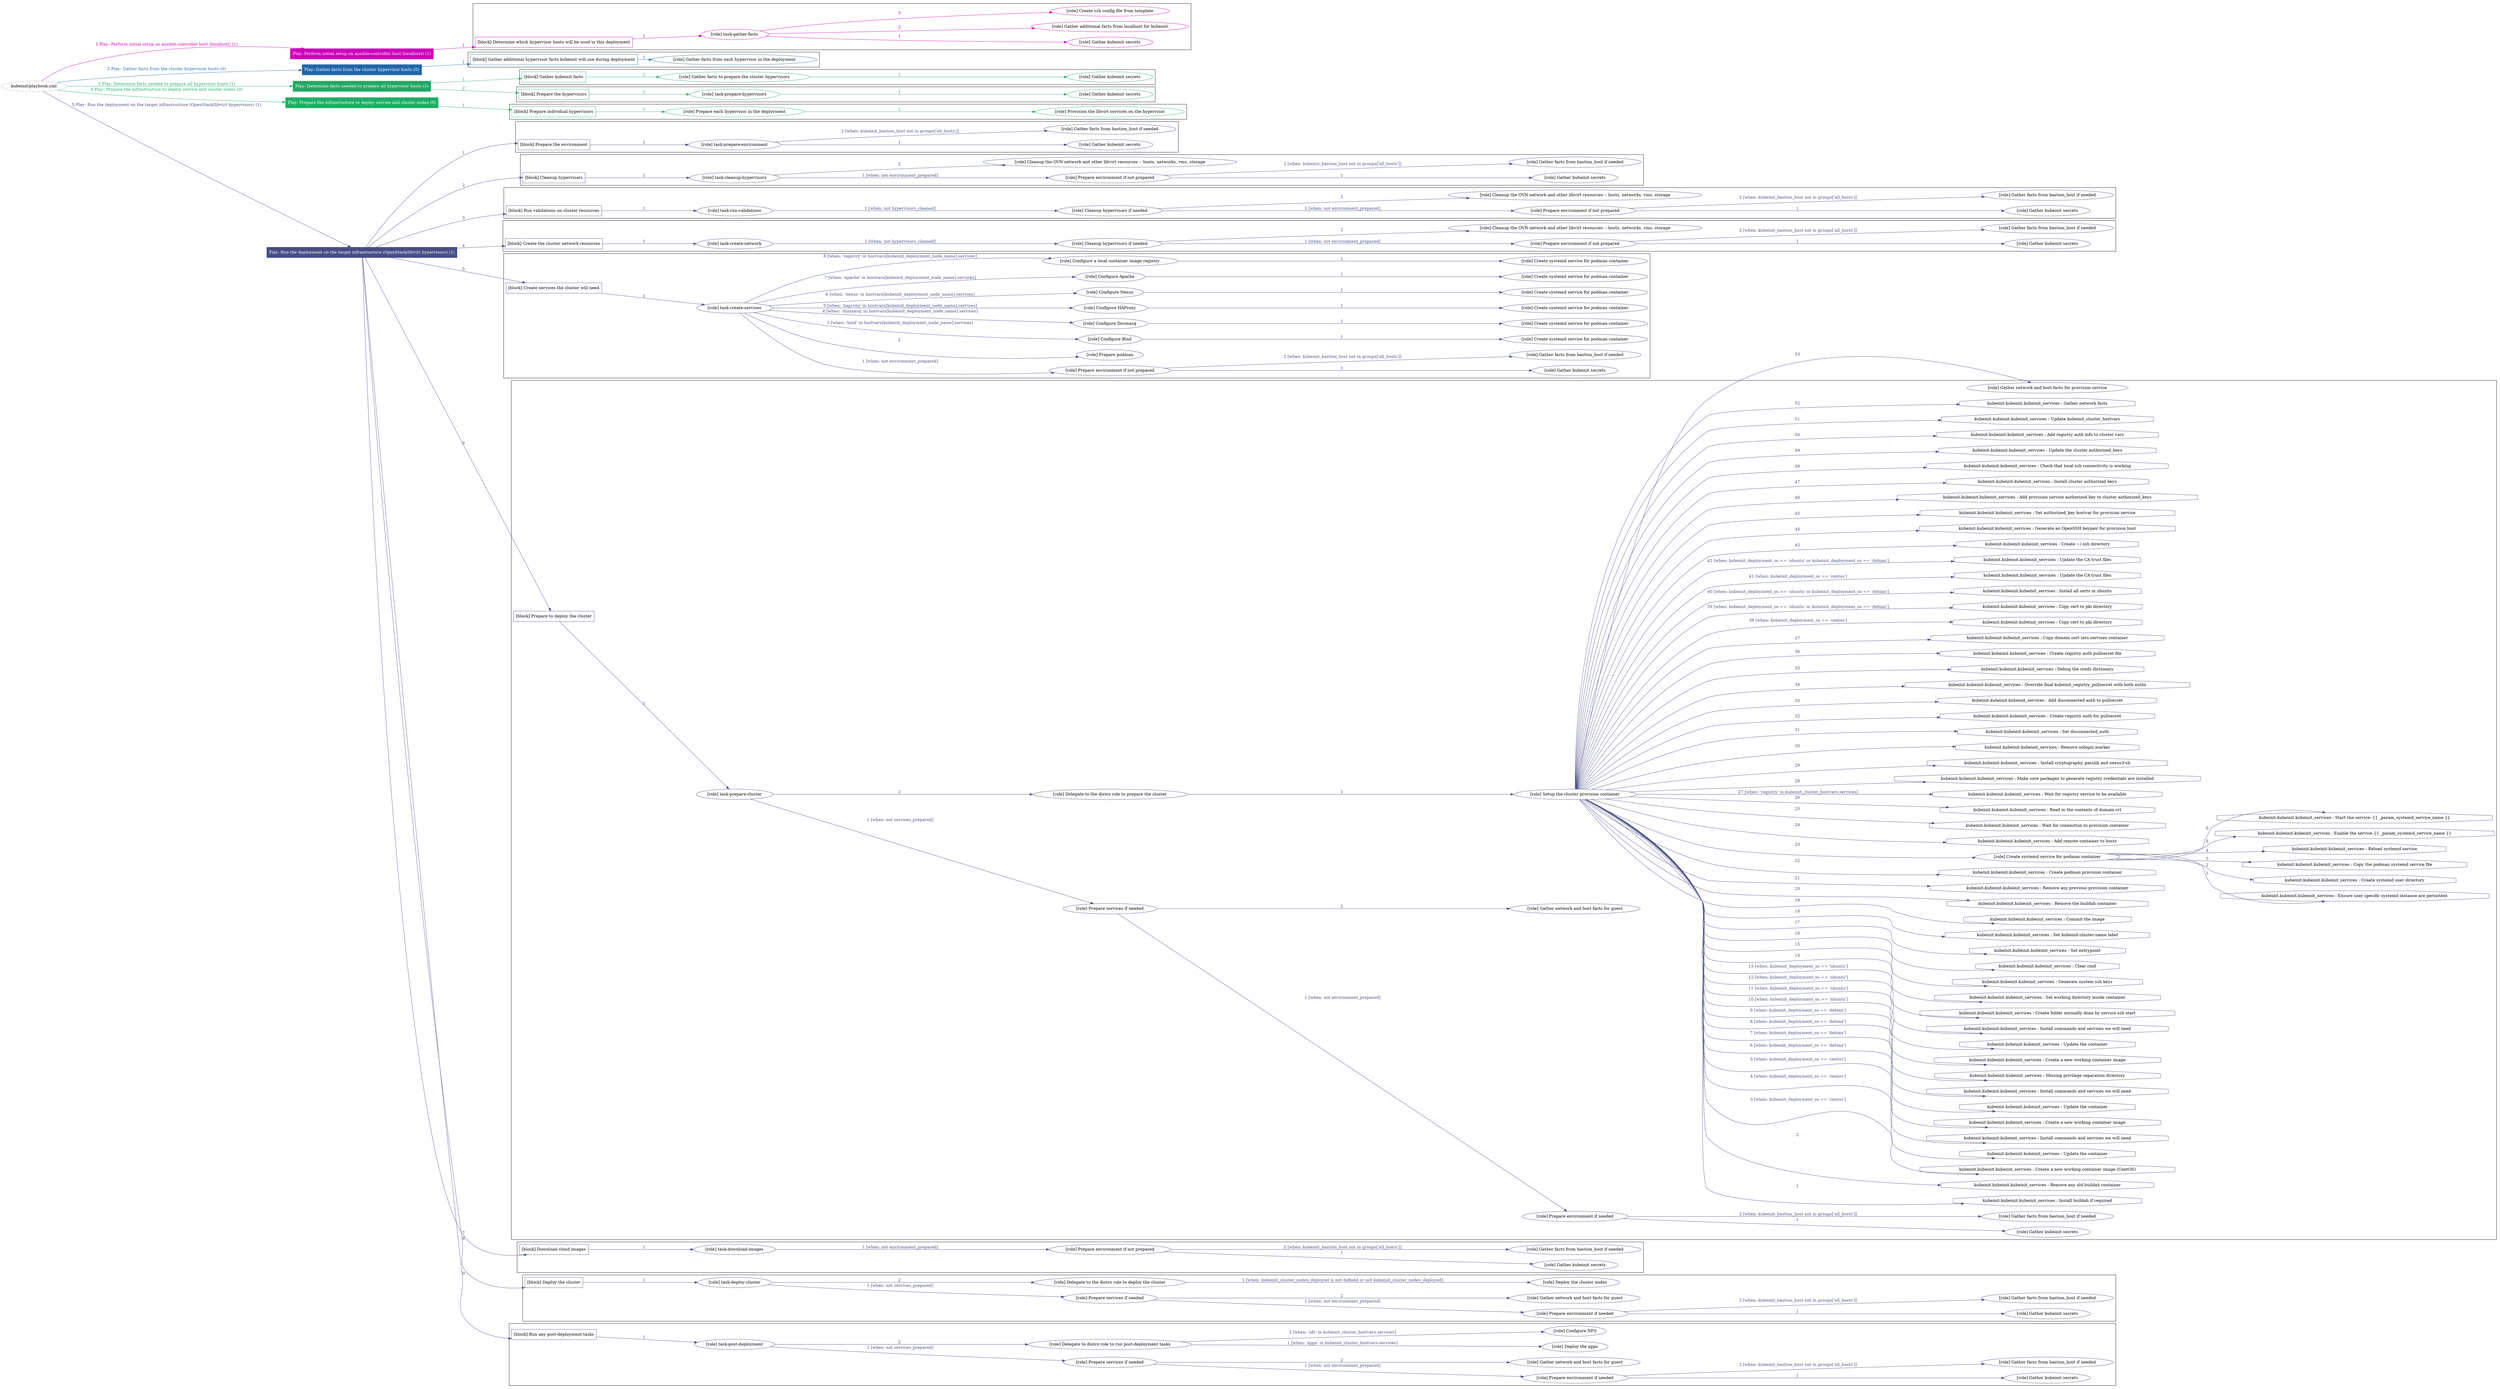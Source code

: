 digraph {
	graph [concentrate=true ordering=in rankdir=LR ratio=fill]
	edge [esep=5 sep=10]
	"kubeinit/playbook.yml" [URL="/home/runner/work/kubeinit/kubeinit/kubeinit/playbook.yml" id=playbook_fa63117f style=dotted]
	"kubeinit/playbook.yml" -> play_014a657a [label="1 Play: Perform initial setup on ansible-controller host (localhost) (1)" color="#cc00bc" fontcolor="#cc00bc" id=edge_play_014a657a labeltooltip="1 Play: Perform initial setup on ansible-controller host (localhost) (1)" tooltip="1 Play: Perform initial setup on ansible-controller host (localhost) (1)"]
	subgraph "Play: Perform initial setup on ansible-controller host (localhost) (1)" {
		play_014a657a [label="Play: Perform initial setup on ansible-controller host (localhost) (1)" URL="/home/runner/work/kubeinit/kubeinit/kubeinit/playbook.yml" color="#cc00bc" fontcolor="#ffffff" id=play_014a657a shape=box style=filled tooltip=localhost]
		play_014a657a -> block_663ca58c [label=1 color="#cc00bc" fontcolor="#cc00bc" id=edge_block_663ca58c labeltooltip=1 tooltip=1]
		subgraph cluster_block_663ca58c {
			block_663ca58c [label="[block] Determine which hypervisor hosts will be used in this deployment" URL="/home/runner/work/kubeinit/kubeinit/kubeinit/playbook.yml" color="#cc00bc" id=block_663ca58c labeltooltip="Determine which hypervisor hosts will be used in this deployment" shape=box tooltip="Determine which hypervisor hosts will be used in this deployment"]
			block_663ca58c -> role_c812f4c1 [label="1 " color="#cc00bc" fontcolor="#cc00bc" id=edge_role_c812f4c1 labeltooltip="1 " tooltip="1 "]
			subgraph "task-gather-facts" {
				role_c812f4c1 [label="[role] task-gather-facts" URL="/home/runner/work/kubeinit/kubeinit/kubeinit/playbook.yml" color="#cc00bc" id=role_c812f4c1 tooltip="task-gather-facts"]
				role_c812f4c1 -> role_da4a1a62 [label="1 " color="#cc00bc" fontcolor="#cc00bc" id=edge_role_da4a1a62 labeltooltip="1 " tooltip="1 "]
				subgraph "Gather kubeinit secrets" {
					role_da4a1a62 [label="[role] Gather kubeinit secrets" URL="/home/runner/.ansible/collections/ansible_collections/kubeinit/kubeinit/roles/kubeinit_prepare/tasks/build_hypervisors_group.yml" color="#cc00bc" id=role_da4a1a62 tooltip="Gather kubeinit secrets"]
				}
				role_c812f4c1 -> role_c0ae7a81 [label="2 " color="#cc00bc" fontcolor="#cc00bc" id=edge_role_c0ae7a81 labeltooltip="2 " tooltip="2 "]
				subgraph "Gather additional facts from localhost for kubeinit" {
					role_c0ae7a81 [label="[role] Gather additional facts from localhost for kubeinit" URL="/home/runner/.ansible/collections/ansible_collections/kubeinit/kubeinit/roles/kubeinit_prepare/tasks/build_hypervisors_group.yml" color="#cc00bc" id=role_c0ae7a81 tooltip="Gather additional facts from localhost for kubeinit"]
				}
				role_c812f4c1 -> role_d71ed756 [label="3 " color="#cc00bc" fontcolor="#cc00bc" id=edge_role_d71ed756 labeltooltip="3 " tooltip="3 "]
				subgraph "Create ssh config file from template" {
					role_d71ed756 [label="[role] Create ssh config file from template" URL="/home/runner/.ansible/collections/ansible_collections/kubeinit/kubeinit/roles/kubeinit_prepare/tasks/build_hypervisors_group.yml" color="#cc00bc" id=role_d71ed756 tooltip="Create ssh config file from template"]
				}
			}
		}
	}
	"kubeinit/playbook.yml" -> play_4fcaae78 [label="2 Play: Gather facts from the cluster hypervisor hosts (0)" color="#2267aa" fontcolor="#2267aa" id=edge_play_4fcaae78 labeltooltip="2 Play: Gather facts from the cluster hypervisor hosts (0)" tooltip="2 Play: Gather facts from the cluster hypervisor hosts (0)"]
	subgraph "Play: Gather facts from the cluster hypervisor hosts (0)" {
		play_4fcaae78 [label="Play: Gather facts from the cluster hypervisor hosts (0)" URL="/home/runner/work/kubeinit/kubeinit/kubeinit/playbook.yml" color="#2267aa" fontcolor="#ffffff" id=play_4fcaae78 shape=box style=filled tooltip="Play: Gather facts from the cluster hypervisor hosts (0)"]
		play_4fcaae78 -> block_d2bb031d [label=1 color="#2267aa" fontcolor="#2267aa" id=edge_block_d2bb031d labeltooltip=1 tooltip=1]
		subgraph cluster_block_d2bb031d {
			block_d2bb031d [label="[block] Gather additional hypervisor facts kubeinit will use during deployment" URL="/home/runner/work/kubeinit/kubeinit/kubeinit/playbook.yml" color="#2267aa" id=block_d2bb031d labeltooltip="Gather additional hypervisor facts kubeinit will use during deployment" shape=box tooltip="Gather additional hypervisor facts kubeinit will use during deployment"]
			block_d2bb031d -> role_e478c968 [label="1 " color="#2267aa" fontcolor="#2267aa" id=edge_role_e478c968 labeltooltip="1 " tooltip="1 "]
			subgraph "Gather facts from each hypervisor in the deployment" {
				role_e478c968 [label="[role] Gather facts from each hypervisor in the deployment" URL="/home/runner/work/kubeinit/kubeinit/kubeinit/playbook.yml" color="#2267aa" id=role_e478c968 tooltip="Gather facts from each hypervisor in the deployment"]
			}
		}
	}
	"kubeinit/playbook.yml" -> play_cb1f6da7 [label="3 Play: Determine facts needed to prepare all hypervisor hosts (1)" color="#23a965" fontcolor="#23a965" id=edge_play_cb1f6da7 labeltooltip="3 Play: Determine facts needed to prepare all hypervisor hosts (1)" tooltip="3 Play: Determine facts needed to prepare all hypervisor hosts (1)"]
	subgraph "Play: Determine facts needed to prepare all hypervisor hosts (1)" {
		play_cb1f6da7 [label="Play: Determine facts needed to prepare all hypervisor hosts (1)" URL="/home/runner/work/kubeinit/kubeinit/kubeinit/playbook.yml" color="#23a965" fontcolor="#ffffff" id=play_cb1f6da7 shape=box style=filled tooltip=localhost]
		play_cb1f6da7 -> block_5739ded6 [label=1 color="#23a965" fontcolor="#23a965" id=edge_block_5739ded6 labeltooltip=1 tooltip=1]
		subgraph cluster_block_5739ded6 {
			block_5739ded6 [label="[block] Gather kubeinit facts" URL="/home/runner/work/kubeinit/kubeinit/kubeinit/playbook.yml" color="#23a965" id=block_5739ded6 labeltooltip="Gather kubeinit facts" shape=box tooltip="Gather kubeinit facts"]
			block_5739ded6 -> role_8549be91 [label="1 " color="#23a965" fontcolor="#23a965" id=edge_role_8549be91 labeltooltip="1 " tooltip="1 "]
			subgraph "Gather facts to prepare the cluster hypervisors" {
				role_8549be91 [label="[role] Gather facts to prepare the cluster hypervisors" URL="/home/runner/work/kubeinit/kubeinit/kubeinit/playbook.yml" color="#23a965" id=role_8549be91 tooltip="Gather facts to prepare the cluster hypervisors"]
				role_8549be91 -> role_c9b7f0dd [label="1 " color="#23a965" fontcolor="#23a965" id=edge_role_c9b7f0dd labeltooltip="1 " tooltip="1 "]
				subgraph "Gather kubeinit secrets" {
					role_c9b7f0dd [label="[role] Gather kubeinit secrets" URL="/home/runner/.ansible/collections/ansible_collections/kubeinit/kubeinit/roles/kubeinit_prepare/tasks/gather_kubeinit_facts.yml" color="#23a965" id=role_c9b7f0dd tooltip="Gather kubeinit secrets"]
				}
			}
		}
		play_cb1f6da7 -> block_3f77fcb8 [label=2 color="#23a965" fontcolor="#23a965" id=edge_block_3f77fcb8 labeltooltip=2 tooltip=2]
		subgraph cluster_block_3f77fcb8 {
			block_3f77fcb8 [label="[block] Prepare the hypervisors" URL="/home/runner/work/kubeinit/kubeinit/kubeinit/playbook.yml" color="#23a965" id=block_3f77fcb8 labeltooltip="Prepare the hypervisors" shape=box tooltip="Prepare the hypervisors"]
			block_3f77fcb8 -> role_ca6d36d7 [label="1 " color="#23a965" fontcolor="#23a965" id=edge_role_ca6d36d7 labeltooltip="1 " tooltip="1 "]
			subgraph "task-prepare-hypervisors" {
				role_ca6d36d7 [label="[role] task-prepare-hypervisors" URL="/home/runner/work/kubeinit/kubeinit/kubeinit/playbook.yml" color="#23a965" id=role_ca6d36d7 tooltip="task-prepare-hypervisors"]
				role_ca6d36d7 -> role_413a604f [label="1 " color="#23a965" fontcolor="#23a965" id=edge_role_413a604f labeltooltip="1 " tooltip="1 "]
				subgraph "Gather kubeinit secrets" {
					role_413a604f [label="[role] Gather kubeinit secrets" URL="/home/runner/.ansible/collections/ansible_collections/kubeinit/kubeinit/roles/kubeinit_prepare/tasks/gather_kubeinit_facts.yml" color="#23a965" id=role_413a604f tooltip="Gather kubeinit secrets"]
				}
			}
		}
	}
	"kubeinit/playbook.yml" -> play_7ca88109 [label="4 Play: Prepare the infrastructure to deploy service and cluster nodes (0)" color="#1daf63" fontcolor="#1daf63" id=edge_play_7ca88109 labeltooltip="4 Play: Prepare the infrastructure to deploy service and cluster nodes (0)" tooltip="4 Play: Prepare the infrastructure to deploy service and cluster nodes (0)"]
	subgraph "Play: Prepare the infrastructure to deploy service and cluster nodes (0)" {
		play_7ca88109 [label="Play: Prepare the infrastructure to deploy service and cluster nodes (0)" URL="/home/runner/work/kubeinit/kubeinit/kubeinit/playbook.yml" color="#1daf63" fontcolor="#ffffff" id=play_7ca88109 shape=box style=filled tooltip="Play: Prepare the infrastructure to deploy service and cluster nodes (0)"]
		play_7ca88109 -> block_995719ad [label=1 color="#1daf63" fontcolor="#1daf63" id=edge_block_995719ad labeltooltip=1 tooltip=1]
		subgraph cluster_block_995719ad {
			block_995719ad [label="[block] Prepare individual hypervisors" URL="/home/runner/work/kubeinit/kubeinit/kubeinit/playbook.yml" color="#1daf63" id=block_995719ad labeltooltip="Prepare individual hypervisors" shape=box tooltip="Prepare individual hypervisors"]
			block_995719ad -> role_823ecc6f [label="1 " color="#1daf63" fontcolor="#1daf63" id=edge_role_823ecc6f labeltooltip="1 " tooltip="1 "]
			subgraph "Prepare each hypervisor in the deployment" {
				role_823ecc6f [label="[role] Prepare each hypervisor in the deployment" URL="/home/runner/work/kubeinit/kubeinit/kubeinit/playbook.yml" color="#1daf63" id=role_823ecc6f tooltip="Prepare each hypervisor in the deployment"]
				role_823ecc6f -> role_e185b29c [label="1 " color="#1daf63" fontcolor="#1daf63" id=edge_role_e185b29c labeltooltip="1 " tooltip="1 "]
				subgraph "Provision the libvirt services on the hypervisor" {
					role_e185b29c [label="[role] Provision the libvirt services on the hypervisor" URL="/home/runner/.ansible/collections/ansible_collections/kubeinit/kubeinit/roles/kubeinit_prepare/tasks/prepare_hypervisor.yml" color="#1daf63" id=role_e185b29c tooltip="Provision the libvirt services on the hypervisor"]
				}
			}
		}
	}
	"kubeinit/playbook.yml" -> play_2691f572 [label="5 Play: Run the deployment on the target infrastructure (OpenStack/libvirt hypervisors) (1)" color="#474e85" fontcolor="#474e85" id=edge_play_2691f572 labeltooltip="5 Play: Run the deployment on the target infrastructure (OpenStack/libvirt hypervisors) (1)" tooltip="5 Play: Run the deployment on the target infrastructure (OpenStack/libvirt hypervisors) (1)"]
	subgraph "Play: Run the deployment on the target infrastructure (OpenStack/libvirt hypervisors) (1)" {
		play_2691f572 [label="Play: Run the deployment on the target infrastructure (OpenStack/libvirt hypervisors) (1)" URL="/home/runner/work/kubeinit/kubeinit/kubeinit/playbook.yml" color="#474e85" fontcolor="#ffffff" id=play_2691f572 shape=box style=filled tooltip=localhost]
		play_2691f572 -> block_d1168c3f [label=1 color="#474e85" fontcolor="#474e85" id=edge_block_d1168c3f labeltooltip=1 tooltip=1]
		subgraph cluster_block_d1168c3f {
			block_d1168c3f [label="[block] Prepare the environment" URL="/home/runner/work/kubeinit/kubeinit/kubeinit/playbook.yml" color="#474e85" id=block_d1168c3f labeltooltip="Prepare the environment" shape=box tooltip="Prepare the environment"]
			block_d1168c3f -> role_752961d4 [label="1 " color="#474e85" fontcolor="#474e85" id=edge_role_752961d4 labeltooltip="1 " tooltip="1 "]
			subgraph "task-prepare-environment" {
				role_752961d4 [label="[role] task-prepare-environment" URL="/home/runner/work/kubeinit/kubeinit/kubeinit/playbook.yml" color="#474e85" id=role_752961d4 tooltip="task-prepare-environment"]
				role_752961d4 -> role_c5bdeaec [label="1 " color="#474e85" fontcolor="#474e85" id=edge_role_c5bdeaec labeltooltip="1 " tooltip="1 "]
				subgraph "Gather kubeinit secrets" {
					role_c5bdeaec [label="[role] Gather kubeinit secrets" URL="/home/runner/.ansible/collections/ansible_collections/kubeinit/kubeinit/roles/kubeinit_prepare/tasks/gather_kubeinit_facts.yml" color="#474e85" id=role_c5bdeaec tooltip="Gather kubeinit secrets"]
				}
				role_752961d4 -> role_31d743f6 [label="2 [when: kubeinit_bastion_host not in groups['all_hosts']]" color="#474e85" fontcolor="#474e85" id=edge_role_31d743f6 labeltooltip="2 [when: kubeinit_bastion_host not in groups['all_hosts']]" tooltip="2 [when: kubeinit_bastion_host not in groups['all_hosts']]"]
				subgraph "Gather facts from bastion_host if needed" {
					role_31d743f6 [label="[role] Gather facts from bastion_host if needed" URL="/home/runner/.ansible/collections/ansible_collections/kubeinit/kubeinit/roles/kubeinit_prepare/tasks/main.yml" color="#474e85" id=role_31d743f6 tooltip="Gather facts from bastion_host if needed"]
				}
			}
		}
		play_2691f572 -> block_5c69113f [label=2 color="#474e85" fontcolor="#474e85" id=edge_block_5c69113f labeltooltip=2 tooltip=2]
		subgraph cluster_block_5c69113f {
			block_5c69113f [label="[block] Cleanup hypervisors" URL="/home/runner/work/kubeinit/kubeinit/kubeinit/playbook.yml" color="#474e85" id=block_5c69113f labeltooltip="Cleanup hypervisors" shape=box tooltip="Cleanup hypervisors"]
			block_5c69113f -> role_b7ab98b0 [label="1 " color="#474e85" fontcolor="#474e85" id=edge_role_b7ab98b0 labeltooltip="1 " tooltip="1 "]
			subgraph "task-cleanup-hypervisors" {
				role_b7ab98b0 [label="[role] task-cleanup-hypervisors" URL="/home/runner/work/kubeinit/kubeinit/kubeinit/playbook.yml" color="#474e85" id=role_b7ab98b0 tooltip="task-cleanup-hypervisors"]
				role_b7ab98b0 -> role_0bf1aa11 [label="1 [when: not environment_prepared]" color="#474e85" fontcolor="#474e85" id=edge_role_0bf1aa11 labeltooltip="1 [when: not environment_prepared]" tooltip="1 [when: not environment_prepared]"]
				subgraph "Prepare environment if not prepared" {
					role_0bf1aa11 [label="[role] Prepare environment if not prepared" URL="/home/runner/.ansible/collections/ansible_collections/kubeinit/kubeinit/roles/kubeinit_libvirt/tasks/cleanup_hypervisors.yml" color="#474e85" id=role_0bf1aa11 tooltip="Prepare environment if not prepared"]
					role_0bf1aa11 -> role_02ed870c [label="1 " color="#474e85" fontcolor="#474e85" id=edge_role_02ed870c labeltooltip="1 " tooltip="1 "]
					subgraph "Gather kubeinit secrets" {
						role_02ed870c [label="[role] Gather kubeinit secrets" URL="/home/runner/.ansible/collections/ansible_collections/kubeinit/kubeinit/roles/kubeinit_prepare/tasks/gather_kubeinit_facts.yml" color="#474e85" id=role_02ed870c tooltip="Gather kubeinit secrets"]
					}
					role_0bf1aa11 -> role_4f0dfd73 [label="2 [when: kubeinit_bastion_host not in groups['all_hosts']]" color="#474e85" fontcolor="#474e85" id=edge_role_4f0dfd73 labeltooltip="2 [when: kubeinit_bastion_host not in groups['all_hosts']]" tooltip="2 [when: kubeinit_bastion_host not in groups['all_hosts']]"]
					subgraph "Gather facts from bastion_host if needed" {
						role_4f0dfd73 [label="[role] Gather facts from bastion_host if needed" URL="/home/runner/.ansible/collections/ansible_collections/kubeinit/kubeinit/roles/kubeinit_prepare/tasks/main.yml" color="#474e85" id=role_4f0dfd73 tooltip="Gather facts from bastion_host if needed"]
					}
				}
				role_b7ab98b0 -> role_ecab5294 [label="2 " color="#474e85" fontcolor="#474e85" id=edge_role_ecab5294 labeltooltip="2 " tooltip="2 "]
				subgraph "Cleanup the OVN network and other libvirt resources -- hosts, networks, vms, storage" {
					role_ecab5294 [label="[role] Cleanup the OVN network and other libvirt resources -- hosts, networks, vms, storage" URL="/home/runner/.ansible/collections/ansible_collections/kubeinit/kubeinit/roles/kubeinit_libvirt/tasks/cleanup_hypervisors.yml" color="#474e85" id=role_ecab5294 tooltip="Cleanup the OVN network and other libvirt resources -- hosts, networks, vms, storage"]
				}
			}
		}
		play_2691f572 -> block_759e2fd5 [label=3 color="#474e85" fontcolor="#474e85" id=edge_block_759e2fd5 labeltooltip=3 tooltip=3]
		subgraph cluster_block_759e2fd5 {
			block_759e2fd5 [label="[block] Run validations on cluster resources" URL="/home/runner/work/kubeinit/kubeinit/kubeinit/playbook.yml" color="#474e85" id=block_759e2fd5 labeltooltip="Run validations on cluster resources" shape=box tooltip="Run validations on cluster resources"]
			block_759e2fd5 -> role_5d390819 [label="1 " color="#474e85" fontcolor="#474e85" id=edge_role_5d390819 labeltooltip="1 " tooltip="1 "]
			subgraph "task-run-validations" {
				role_5d390819 [label="[role] task-run-validations" URL="/home/runner/work/kubeinit/kubeinit/kubeinit/playbook.yml" color="#474e85" id=role_5d390819 tooltip="task-run-validations"]
				role_5d390819 -> role_47827405 [label="1 [when: not hypervisors_cleaned]" color="#474e85" fontcolor="#474e85" id=edge_role_47827405 labeltooltip="1 [when: not hypervisors_cleaned]" tooltip="1 [when: not hypervisors_cleaned]"]
				subgraph "Cleanup hypervisors if needed" {
					role_47827405 [label="[role] Cleanup hypervisors if needed" URL="/home/runner/.ansible/collections/ansible_collections/kubeinit/kubeinit/roles/kubeinit_validations/tasks/main.yml" color="#474e85" id=role_47827405 tooltip="Cleanup hypervisors if needed"]
					role_47827405 -> role_d1d93106 [label="1 [when: not environment_prepared]" color="#474e85" fontcolor="#474e85" id=edge_role_d1d93106 labeltooltip="1 [when: not environment_prepared]" tooltip="1 [when: not environment_prepared]"]
					subgraph "Prepare environment if not prepared" {
						role_d1d93106 [label="[role] Prepare environment if not prepared" URL="/home/runner/.ansible/collections/ansible_collections/kubeinit/kubeinit/roles/kubeinit_libvirt/tasks/cleanup_hypervisors.yml" color="#474e85" id=role_d1d93106 tooltip="Prepare environment if not prepared"]
						role_d1d93106 -> role_d0511e91 [label="1 " color="#474e85" fontcolor="#474e85" id=edge_role_d0511e91 labeltooltip="1 " tooltip="1 "]
						subgraph "Gather kubeinit secrets" {
							role_d0511e91 [label="[role] Gather kubeinit secrets" URL="/home/runner/.ansible/collections/ansible_collections/kubeinit/kubeinit/roles/kubeinit_prepare/tasks/gather_kubeinit_facts.yml" color="#474e85" id=role_d0511e91 tooltip="Gather kubeinit secrets"]
						}
						role_d1d93106 -> role_6e7a0560 [label="2 [when: kubeinit_bastion_host not in groups['all_hosts']]" color="#474e85" fontcolor="#474e85" id=edge_role_6e7a0560 labeltooltip="2 [when: kubeinit_bastion_host not in groups['all_hosts']]" tooltip="2 [when: kubeinit_bastion_host not in groups['all_hosts']]"]
						subgraph "Gather facts from bastion_host if needed" {
							role_6e7a0560 [label="[role] Gather facts from bastion_host if needed" URL="/home/runner/.ansible/collections/ansible_collections/kubeinit/kubeinit/roles/kubeinit_prepare/tasks/main.yml" color="#474e85" id=role_6e7a0560 tooltip="Gather facts from bastion_host if needed"]
						}
					}
					role_47827405 -> role_7808b7cf [label="2 " color="#474e85" fontcolor="#474e85" id=edge_role_7808b7cf labeltooltip="2 " tooltip="2 "]
					subgraph "Cleanup the OVN network and other libvirt resources -- hosts, networks, vms, storage" {
						role_7808b7cf [label="[role] Cleanup the OVN network and other libvirt resources -- hosts, networks, vms, storage" URL="/home/runner/.ansible/collections/ansible_collections/kubeinit/kubeinit/roles/kubeinit_libvirt/tasks/cleanup_hypervisors.yml" color="#474e85" id=role_7808b7cf tooltip="Cleanup the OVN network and other libvirt resources -- hosts, networks, vms, storage"]
					}
				}
			}
		}
		play_2691f572 -> block_88892836 [label=4 color="#474e85" fontcolor="#474e85" id=edge_block_88892836 labeltooltip=4 tooltip=4]
		subgraph cluster_block_88892836 {
			block_88892836 [label="[block] Create the cluster network resources" URL="/home/runner/work/kubeinit/kubeinit/kubeinit/playbook.yml" color="#474e85" id=block_88892836 labeltooltip="Create the cluster network resources" shape=box tooltip="Create the cluster network resources"]
			block_88892836 -> role_2a26b47e [label="1 " color="#474e85" fontcolor="#474e85" id=edge_role_2a26b47e labeltooltip="1 " tooltip="1 "]
			subgraph "task-create-network" {
				role_2a26b47e [label="[role] task-create-network" URL="/home/runner/work/kubeinit/kubeinit/kubeinit/playbook.yml" color="#474e85" id=role_2a26b47e tooltip="task-create-network"]
				role_2a26b47e -> role_14a878f3 [label="1 [when: not hypervisors_cleaned]" color="#474e85" fontcolor="#474e85" id=edge_role_14a878f3 labeltooltip="1 [when: not hypervisors_cleaned]" tooltip="1 [when: not hypervisors_cleaned]"]
				subgraph "Cleanup hypervisors if needed" {
					role_14a878f3 [label="[role] Cleanup hypervisors if needed" URL="/home/runner/.ansible/collections/ansible_collections/kubeinit/kubeinit/roles/kubeinit_libvirt/tasks/create_network.yml" color="#474e85" id=role_14a878f3 tooltip="Cleanup hypervisors if needed"]
					role_14a878f3 -> role_3e245299 [label="1 [when: not environment_prepared]" color="#474e85" fontcolor="#474e85" id=edge_role_3e245299 labeltooltip="1 [when: not environment_prepared]" tooltip="1 [when: not environment_prepared]"]
					subgraph "Prepare environment if not prepared" {
						role_3e245299 [label="[role] Prepare environment if not prepared" URL="/home/runner/.ansible/collections/ansible_collections/kubeinit/kubeinit/roles/kubeinit_libvirt/tasks/cleanup_hypervisors.yml" color="#474e85" id=role_3e245299 tooltip="Prepare environment if not prepared"]
						role_3e245299 -> role_52fd38ab [label="1 " color="#474e85" fontcolor="#474e85" id=edge_role_52fd38ab labeltooltip="1 " tooltip="1 "]
						subgraph "Gather kubeinit secrets" {
							role_52fd38ab [label="[role] Gather kubeinit secrets" URL="/home/runner/.ansible/collections/ansible_collections/kubeinit/kubeinit/roles/kubeinit_prepare/tasks/gather_kubeinit_facts.yml" color="#474e85" id=role_52fd38ab tooltip="Gather kubeinit secrets"]
						}
						role_3e245299 -> role_d861776a [label="2 [when: kubeinit_bastion_host not in groups['all_hosts']]" color="#474e85" fontcolor="#474e85" id=edge_role_d861776a labeltooltip="2 [when: kubeinit_bastion_host not in groups['all_hosts']]" tooltip="2 [when: kubeinit_bastion_host not in groups['all_hosts']]"]
						subgraph "Gather facts from bastion_host if needed" {
							role_d861776a [label="[role] Gather facts from bastion_host if needed" URL="/home/runner/.ansible/collections/ansible_collections/kubeinit/kubeinit/roles/kubeinit_prepare/tasks/main.yml" color="#474e85" id=role_d861776a tooltip="Gather facts from bastion_host if needed"]
						}
					}
					role_14a878f3 -> role_e247f08b [label="2 " color="#474e85" fontcolor="#474e85" id=edge_role_e247f08b labeltooltip="2 " tooltip="2 "]
					subgraph "Cleanup the OVN network and other libvirt resources -- hosts, networks, vms, storage" {
						role_e247f08b [label="[role] Cleanup the OVN network and other libvirt resources -- hosts, networks, vms, storage" URL="/home/runner/.ansible/collections/ansible_collections/kubeinit/kubeinit/roles/kubeinit_libvirt/tasks/cleanup_hypervisors.yml" color="#474e85" id=role_e247f08b tooltip="Cleanup the OVN network and other libvirt resources -- hosts, networks, vms, storage"]
					}
				}
			}
		}
		play_2691f572 -> block_15822bdb [label=5 color="#474e85" fontcolor="#474e85" id=edge_block_15822bdb labeltooltip=5 tooltip=5]
		subgraph cluster_block_15822bdb {
			block_15822bdb [label="[block] Create services the cluster will need" URL="/home/runner/work/kubeinit/kubeinit/kubeinit/playbook.yml" color="#474e85" id=block_15822bdb labeltooltip="Create services the cluster will need" shape=box tooltip="Create services the cluster will need"]
			block_15822bdb -> role_1307405b [label="1 " color="#474e85" fontcolor="#474e85" id=edge_role_1307405b labeltooltip="1 " tooltip="1 "]
			subgraph "task-create-services" {
				role_1307405b [label="[role] task-create-services" URL="/home/runner/work/kubeinit/kubeinit/kubeinit/playbook.yml" color="#474e85" id=role_1307405b tooltip="task-create-services"]
				role_1307405b -> role_9862cc7d [label="1 [when: not environment_prepared]" color="#474e85" fontcolor="#474e85" id=edge_role_9862cc7d labeltooltip="1 [when: not environment_prepared]" tooltip="1 [when: not environment_prepared]"]
				subgraph "Prepare environment if not prepared" {
					role_9862cc7d [label="[role] Prepare environment if not prepared" URL="/home/runner/.ansible/collections/ansible_collections/kubeinit/kubeinit/roles/kubeinit_services/tasks/main.yml" color="#474e85" id=role_9862cc7d tooltip="Prepare environment if not prepared"]
					role_9862cc7d -> role_350f4731 [label="1 " color="#474e85" fontcolor="#474e85" id=edge_role_350f4731 labeltooltip="1 " tooltip="1 "]
					subgraph "Gather kubeinit secrets" {
						role_350f4731 [label="[role] Gather kubeinit secrets" URL="/home/runner/.ansible/collections/ansible_collections/kubeinit/kubeinit/roles/kubeinit_prepare/tasks/gather_kubeinit_facts.yml" color="#474e85" id=role_350f4731 tooltip="Gather kubeinit secrets"]
					}
					role_9862cc7d -> role_f8639b83 [label="2 [when: kubeinit_bastion_host not in groups['all_hosts']]" color="#474e85" fontcolor="#474e85" id=edge_role_f8639b83 labeltooltip="2 [when: kubeinit_bastion_host not in groups['all_hosts']]" tooltip="2 [when: kubeinit_bastion_host not in groups['all_hosts']]"]
					subgraph "Gather facts from bastion_host if needed" {
						role_f8639b83 [label="[role] Gather facts from bastion_host if needed" URL="/home/runner/.ansible/collections/ansible_collections/kubeinit/kubeinit/roles/kubeinit_prepare/tasks/main.yml" color="#474e85" id=role_f8639b83 tooltip="Gather facts from bastion_host if needed"]
					}
				}
				role_1307405b -> role_f91ebf70 [label="2 " color="#474e85" fontcolor="#474e85" id=edge_role_f91ebf70 labeltooltip="2 " tooltip="2 "]
				subgraph "Prepare podman" {
					role_f91ebf70 [label="[role] Prepare podman" URL="/home/runner/.ansible/collections/ansible_collections/kubeinit/kubeinit/roles/kubeinit_services/tasks/00_create_service_pod.yml" color="#474e85" id=role_f91ebf70 tooltip="Prepare podman"]
				}
				role_1307405b -> role_6b6f04d9 [label="3 [when: 'bind' in hostvars[kubeinit_deployment_node_name].services]" color="#474e85" fontcolor="#474e85" id=edge_role_6b6f04d9 labeltooltip="3 [when: 'bind' in hostvars[kubeinit_deployment_node_name].services]" tooltip="3 [when: 'bind' in hostvars[kubeinit_deployment_node_name].services]"]
				subgraph "Configure Bind" {
					role_6b6f04d9 [label="[role] Configure Bind" URL="/home/runner/.ansible/collections/ansible_collections/kubeinit/kubeinit/roles/kubeinit_services/tasks/start_services_containers.yml" color="#474e85" id=role_6b6f04d9 tooltip="Configure Bind"]
					role_6b6f04d9 -> role_ad0c6c44 [label="1 " color="#474e85" fontcolor="#474e85" id=edge_role_ad0c6c44 labeltooltip="1 " tooltip="1 "]
					subgraph "Create systemd service for podman container" {
						role_ad0c6c44 [label="[role] Create systemd service for podman container" URL="/home/runner/.ansible/collections/ansible_collections/kubeinit/kubeinit/roles/kubeinit_bind/tasks/main.yml" color="#474e85" id=role_ad0c6c44 tooltip="Create systemd service for podman container"]
					}
				}
				role_1307405b -> role_0318f11c [label="4 [when: 'dnsmasq' in hostvars[kubeinit_deployment_node_name].services]" color="#474e85" fontcolor="#474e85" id=edge_role_0318f11c labeltooltip="4 [when: 'dnsmasq' in hostvars[kubeinit_deployment_node_name].services]" tooltip="4 [when: 'dnsmasq' in hostvars[kubeinit_deployment_node_name].services]"]
				subgraph "Configure Dnsmasq" {
					role_0318f11c [label="[role] Configure Dnsmasq" URL="/home/runner/.ansible/collections/ansible_collections/kubeinit/kubeinit/roles/kubeinit_services/tasks/start_services_containers.yml" color="#474e85" id=role_0318f11c tooltip="Configure Dnsmasq"]
					role_0318f11c -> role_f370054d [label="1 " color="#474e85" fontcolor="#474e85" id=edge_role_f370054d labeltooltip="1 " tooltip="1 "]
					subgraph "Create systemd service for podman container" {
						role_f370054d [label="[role] Create systemd service for podman container" URL="/home/runner/.ansible/collections/ansible_collections/kubeinit/kubeinit/roles/kubeinit_dnsmasq/tasks/main.yml" color="#474e85" id=role_f370054d tooltip="Create systemd service for podman container"]
					}
				}
				role_1307405b -> role_bc339889 [label="5 [when: 'haproxy' in hostvars[kubeinit_deployment_node_name].services]" color="#474e85" fontcolor="#474e85" id=edge_role_bc339889 labeltooltip="5 [when: 'haproxy' in hostvars[kubeinit_deployment_node_name].services]" tooltip="5 [when: 'haproxy' in hostvars[kubeinit_deployment_node_name].services]"]
				subgraph "Configure HAProxy" {
					role_bc339889 [label="[role] Configure HAProxy" URL="/home/runner/.ansible/collections/ansible_collections/kubeinit/kubeinit/roles/kubeinit_services/tasks/start_services_containers.yml" color="#474e85" id=role_bc339889 tooltip="Configure HAProxy"]
					role_bc339889 -> role_9f7a579d [label="1 " color="#474e85" fontcolor="#474e85" id=edge_role_9f7a579d labeltooltip="1 " tooltip="1 "]
					subgraph "Create systemd service for podman container" {
						role_9f7a579d [label="[role] Create systemd service for podman container" URL="/home/runner/.ansible/collections/ansible_collections/kubeinit/kubeinit/roles/kubeinit_haproxy/tasks/main.yml" color="#474e85" id=role_9f7a579d tooltip="Create systemd service for podman container"]
					}
				}
				role_1307405b -> role_883a10df [label="6 [when: 'nexus' in hostvars[kubeinit_deployment_node_name].services]" color="#474e85" fontcolor="#474e85" id=edge_role_883a10df labeltooltip="6 [when: 'nexus' in hostvars[kubeinit_deployment_node_name].services]" tooltip="6 [when: 'nexus' in hostvars[kubeinit_deployment_node_name].services]"]
				subgraph "Configure Nexus" {
					role_883a10df [label="[role] Configure Nexus" URL="/home/runner/.ansible/collections/ansible_collections/kubeinit/kubeinit/roles/kubeinit_services/tasks/start_services_containers.yml" color="#474e85" id=role_883a10df tooltip="Configure Nexus"]
					role_883a10df -> role_29aaf7e8 [label="1 " color="#474e85" fontcolor="#474e85" id=edge_role_29aaf7e8 labeltooltip="1 " tooltip="1 "]
					subgraph "Create systemd service for podman container" {
						role_29aaf7e8 [label="[role] Create systemd service for podman container" URL="/home/runner/.ansible/collections/ansible_collections/kubeinit/kubeinit/roles/kubeinit_nexus/tasks/main.yml" color="#474e85" id=role_29aaf7e8 tooltip="Create systemd service for podman container"]
					}
				}
				role_1307405b -> role_09142f19 [label="7 [when: 'apache' in hostvars[kubeinit_deployment_node_name].services]" color="#474e85" fontcolor="#474e85" id=edge_role_09142f19 labeltooltip="7 [when: 'apache' in hostvars[kubeinit_deployment_node_name].services]" tooltip="7 [when: 'apache' in hostvars[kubeinit_deployment_node_name].services]"]
				subgraph "Configure Apache" {
					role_09142f19 [label="[role] Configure Apache" URL="/home/runner/.ansible/collections/ansible_collections/kubeinit/kubeinit/roles/kubeinit_services/tasks/start_services_containers.yml" color="#474e85" id=role_09142f19 tooltip="Configure Apache"]
					role_09142f19 -> role_a2c99498 [label="1 " color="#474e85" fontcolor="#474e85" id=edge_role_a2c99498 labeltooltip="1 " tooltip="1 "]
					subgraph "Create systemd service for podman container" {
						role_a2c99498 [label="[role] Create systemd service for podman container" URL="/home/runner/.ansible/collections/ansible_collections/kubeinit/kubeinit/roles/kubeinit_apache/tasks/main.yml" color="#474e85" id=role_a2c99498 tooltip="Create systemd service for podman container"]
					}
				}
				role_1307405b -> role_aaa6fadd [label="8 [when: 'registry' in hostvars[kubeinit_deployment_node_name].services]" color="#474e85" fontcolor="#474e85" id=edge_role_aaa6fadd labeltooltip="8 [when: 'registry' in hostvars[kubeinit_deployment_node_name].services]" tooltip="8 [when: 'registry' in hostvars[kubeinit_deployment_node_name].services]"]
				subgraph "Configure a local container image registry" {
					role_aaa6fadd [label="[role] Configure a local container image registry" URL="/home/runner/.ansible/collections/ansible_collections/kubeinit/kubeinit/roles/kubeinit_services/tasks/start_services_containers.yml" color="#474e85" id=role_aaa6fadd tooltip="Configure a local container image registry"]
					role_aaa6fadd -> role_dc077706 [label="1 " color="#474e85" fontcolor="#474e85" id=edge_role_dc077706 labeltooltip="1 " tooltip="1 "]
					subgraph "Create systemd service for podman container" {
						role_dc077706 [label="[role] Create systemd service for podman container" URL="/home/runner/.ansible/collections/ansible_collections/kubeinit/kubeinit/roles/kubeinit_registry/tasks/main.yml" color="#474e85" id=role_dc077706 tooltip="Create systemd service for podman container"]
					}
				}
			}
		}
		play_2691f572 -> block_2ddcc903 [label=6 color="#474e85" fontcolor="#474e85" id=edge_block_2ddcc903 labeltooltip=6 tooltip=6]
		subgraph cluster_block_2ddcc903 {
			block_2ddcc903 [label="[block] Prepare to deploy the cluster" URL="/home/runner/work/kubeinit/kubeinit/kubeinit/playbook.yml" color="#474e85" id=block_2ddcc903 labeltooltip="Prepare to deploy the cluster" shape=box tooltip="Prepare to deploy the cluster"]
			block_2ddcc903 -> role_220d9e92 [label="1 " color="#474e85" fontcolor="#474e85" id=edge_role_220d9e92 labeltooltip="1 " tooltip="1 "]
			subgraph "task-prepare-cluster" {
				role_220d9e92 [label="[role] task-prepare-cluster" URL="/home/runner/work/kubeinit/kubeinit/kubeinit/playbook.yml" color="#474e85" id=role_220d9e92 tooltip="task-prepare-cluster"]
				role_220d9e92 -> role_bde20cd3 [label="1 [when: not services_prepared]" color="#474e85" fontcolor="#474e85" id=edge_role_bde20cd3 labeltooltip="1 [when: not services_prepared]" tooltip="1 [when: not services_prepared]"]
				subgraph "Prepare services if needed" {
					role_bde20cd3 [label="[role] Prepare services if needed" URL="/home/runner/.ansible/collections/ansible_collections/kubeinit/kubeinit/roles/kubeinit_prepare/tasks/prepare_cluster.yml" color="#474e85" id=role_bde20cd3 tooltip="Prepare services if needed"]
					role_bde20cd3 -> role_40606ebd [label="1 [when: not environment_prepared]" color="#474e85" fontcolor="#474e85" id=edge_role_40606ebd labeltooltip="1 [when: not environment_prepared]" tooltip="1 [when: not environment_prepared]"]
					subgraph "Prepare environment if needed" {
						role_40606ebd [label="[role] Prepare environment if needed" URL="/home/runner/.ansible/collections/ansible_collections/kubeinit/kubeinit/roles/kubeinit_services/tasks/prepare_services.yml" color="#474e85" id=role_40606ebd tooltip="Prepare environment if needed"]
						role_40606ebd -> role_db980a4a [label="1 " color="#474e85" fontcolor="#474e85" id=edge_role_db980a4a labeltooltip="1 " tooltip="1 "]
						subgraph "Gather kubeinit secrets" {
							role_db980a4a [label="[role] Gather kubeinit secrets" URL="/home/runner/.ansible/collections/ansible_collections/kubeinit/kubeinit/roles/kubeinit_prepare/tasks/gather_kubeinit_facts.yml" color="#474e85" id=role_db980a4a tooltip="Gather kubeinit secrets"]
						}
						role_40606ebd -> role_fe37a64c [label="2 [when: kubeinit_bastion_host not in groups['all_hosts']]" color="#474e85" fontcolor="#474e85" id=edge_role_fe37a64c labeltooltip="2 [when: kubeinit_bastion_host not in groups['all_hosts']]" tooltip="2 [when: kubeinit_bastion_host not in groups['all_hosts']]"]
						subgraph "Gather facts from bastion_host if needed" {
							role_fe37a64c [label="[role] Gather facts from bastion_host if needed" URL="/home/runner/.ansible/collections/ansible_collections/kubeinit/kubeinit/roles/kubeinit_prepare/tasks/main.yml" color="#474e85" id=role_fe37a64c tooltip="Gather facts from bastion_host if needed"]
						}
					}
					role_bde20cd3 -> role_7efb2763 [label="2 " color="#474e85" fontcolor="#474e85" id=edge_role_7efb2763 labeltooltip="2 " tooltip="2 "]
					subgraph "Gather network and host facts for guest" {
						role_7efb2763 [label="[role] Gather network and host facts for guest" URL="/home/runner/.ansible/collections/ansible_collections/kubeinit/kubeinit/roles/kubeinit_services/tasks/prepare_services.yml" color="#474e85" id=role_7efb2763 tooltip="Gather network and host facts for guest"]
					}
				}
				role_220d9e92 -> role_4dce2872 [label="2 " color="#474e85" fontcolor="#474e85" id=edge_role_4dce2872 labeltooltip="2 " tooltip="2 "]
				subgraph "Delegate to the distro role to prepare the cluster" {
					role_4dce2872 [label="[role] Delegate to the distro role to prepare the cluster" URL="/home/runner/.ansible/collections/ansible_collections/kubeinit/kubeinit/roles/kubeinit_prepare/tasks/prepare_cluster.yml" color="#474e85" id=role_4dce2872 tooltip="Delegate to the distro role to prepare the cluster"]
					role_4dce2872 -> role_4c94256a [label="1 " color="#474e85" fontcolor="#474e85" id=edge_role_4c94256a labeltooltip="1 " tooltip="1 "]
					subgraph "Setup the cluster provision container" {
						role_4c94256a [label="[role] Setup the cluster provision container" URL="/home/runner/.ansible/collections/ansible_collections/kubeinit/kubeinit/roles/kubeinit_cdk/tasks/prepare_cluster.yml" color="#474e85" id=role_4c94256a tooltip="Setup the cluster provision container"]
						task_b9364857 [label="kubeinit.kubeinit.kubeinit_services : Install buildah if required" URL="/home/runner/.ansible/collections/ansible_collections/kubeinit/kubeinit/roles/kubeinit_services/tasks/create_provision_container.yml" color="#474e85" id=task_b9364857 shape=octagon tooltip="kubeinit.kubeinit.kubeinit_services : Install buildah if required"]
						role_4c94256a -> task_b9364857 [label="1 " color="#474e85" fontcolor="#474e85" id=edge_task_b9364857 labeltooltip="1 " tooltip="1 "]
						task_46cd780c [label="kubeinit.kubeinit.kubeinit_services : Remove any old buildah container" URL="/home/runner/.ansible/collections/ansible_collections/kubeinit/kubeinit/roles/kubeinit_services/tasks/create_provision_container.yml" color="#474e85" id=task_46cd780c shape=octagon tooltip="kubeinit.kubeinit.kubeinit_services : Remove any old buildah container"]
						role_4c94256a -> task_46cd780c [label="2 " color="#474e85" fontcolor="#474e85" id=edge_task_46cd780c labeltooltip="2 " tooltip="2 "]
						task_e644acb1 [label="kubeinit.kubeinit.kubeinit_services : Create a new working container image (CentOS)" URL="/home/runner/.ansible/collections/ansible_collections/kubeinit/kubeinit/roles/kubeinit_services/tasks/create_provision_container.yml" color="#474e85" id=task_e644acb1 shape=octagon tooltip="kubeinit.kubeinit.kubeinit_services : Create a new working container image (CentOS)"]
						role_4c94256a -> task_e644acb1 [label="3 [when: kubeinit_deployment_os == 'centos']" color="#474e85" fontcolor="#474e85" id=edge_task_e644acb1 labeltooltip="3 [when: kubeinit_deployment_os == 'centos']" tooltip="3 [when: kubeinit_deployment_os == 'centos']"]
						task_2ea62994 [label="kubeinit.kubeinit.kubeinit_services : Update the container" URL="/home/runner/.ansible/collections/ansible_collections/kubeinit/kubeinit/roles/kubeinit_services/tasks/create_provision_container.yml" color="#474e85" id=task_2ea62994 shape=octagon tooltip="kubeinit.kubeinit.kubeinit_services : Update the container"]
						role_4c94256a -> task_2ea62994 [label="4 [when: kubeinit_deployment_os == 'centos']" color="#474e85" fontcolor="#474e85" id=edge_task_2ea62994 labeltooltip="4 [when: kubeinit_deployment_os == 'centos']" tooltip="4 [when: kubeinit_deployment_os == 'centos']"]
						task_427982b6 [label="kubeinit.kubeinit.kubeinit_services : Install commands and services we will need" URL="/home/runner/.ansible/collections/ansible_collections/kubeinit/kubeinit/roles/kubeinit_services/tasks/create_provision_container.yml" color="#474e85" id=task_427982b6 shape=octagon tooltip="kubeinit.kubeinit.kubeinit_services : Install commands and services we will need"]
						role_4c94256a -> task_427982b6 [label="5 [when: kubeinit_deployment_os == 'centos']" color="#474e85" fontcolor="#474e85" id=edge_task_427982b6 labeltooltip="5 [when: kubeinit_deployment_os == 'centos']" tooltip="5 [when: kubeinit_deployment_os == 'centos']"]
						task_c7bfb751 [label="kubeinit.kubeinit.kubeinit_services : Create a new working container image" URL="/home/runner/.ansible/collections/ansible_collections/kubeinit/kubeinit/roles/kubeinit_services/tasks/create_provision_container.yml" color="#474e85" id=task_c7bfb751 shape=octagon tooltip="kubeinit.kubeinit.kubeinit_services : Create a new working container image"]
						role_4c94256a -> task_c7bfb751 [label="6 [when: kubeinit_deployment_os == 'debian']" color="#474e85" fontcolor="#474e85" id=edge_task_c7bfb751 labeltooltip="6 [when: kubeinit_deployment_os == 'debian']" tooltip="6 [when: kubeinit_deployment_os == 'debian']"]
						task_a1f08c46 [label="kubeinit.kubeinit.kubeinit_services : Update the container" URL="/home/runner/.ansible/collections/ansible_collections/kubeinit/kubeinit/roles/kubeinit_services/tasks/create_provision_container.yml" color="#474e85" id=task_a1f08c46 shape=octagon tooltip="kubeinit.kubeinit.kubeinit_services : Update the container"]
						role_4c94256a -> task_a1f08c46 [label="7 [when: kubeinit_deployment_os == 'debian']" color="#474e85" fontcolor="#474e85" id=edge_task_a1f08c46 labeltooltip="7 [when: kubeinit_deployment_os == 'debian']" tooltip="7 [when: kubeinit_deployment_os == 'debian']"]
						task_773c7405 [label="kubeinit.kubeinit.kubeinit_services : Install commands and services we will need" URL="/home/runner/.ansible/collections/ansible_collections/kubeinit/kubeinit/roles/kubeinit_services/tasks/create_provision_container.yml" color="#474e85" id=task_773c7405 shape=octagon tooltip="kubeinit.kubeinit.kubeinit_services : Install commands and services we will need"]
						role_4c94256a -> task_773c7405 [label="8 [when: kubeinit_deployment_os == 'debian']" color="#474e85" fontcolor="#474e85" id=edge_task_773c7405 labeltooltip="8 [when: kubeinit_deployment_os == 'debian']" tooltip="8 [when: kubeinit_deployment_os == 'debian']"]
						task_f1c239c5 [label="kubeinit.kubeinit.kubeinit_services : Missing privilege separation directory" URL="/home/runner/.ansible/collections/ansible_collections/kubeinit/kubeinit/roles/kubeinit_services/tasks/create_provision_container.yml" color="#474e85" id=task_f1c239c5 shape=octagon tooltip="kubeinit.kubeinit.kubeinit_services : Missing privilege separation directory"]
						role_4c94256a -> task_f1c239c5 [label="9 [when: kubeinit_deployment_os == 'debian']" color="#474e85" fontcolor="#474e85" id=edge_task_f1c239c5 labeltooltip="9 [when: kubeinit_deployment_os == 'debian']" tooltip="9 [when: kubeinit_deployment_os == 'debian']"]
						task_68a7b227 [label="kubeinit.kubeinit.kubeinit_services : Create a new working container image" URL="/home/runner/.ansible/collections/ansible_collections/kubeinit/kubeinit/roles/kubeinit_services/tasks/create_provision_container.yml" color="#474e85" id=task_68a7b227 shape=octagon tooltip="kubeinit.kubeinit.kubeinit_services : Create a new working container image"]
						role_4c94256a -> task_68a7b227 [label="10 [when: kubeinit_deployment_os == 'ubuntu']" color="#474e85" fontcolor="#474e85" id=edge_task_68a7b227 labeltooltip="10 [when: kubeinit_deployment_os == 'ubuntu']" tooltip="10 [when: kubeinit_deployment_os == 'ubuntu']"]
						task_93556e49 [label="kubeinit.kubeinit.kubeinit_services : Update the container" URL="/home/runner/.ansible/collections/ansible_collections/kubeinit/kubeinit/roles/kubeinit_services/tasks/create_provision_container.yml" color="#474e85" id=task_93556e49 shape=octagon tooltip="kubeinit.kubeinit.kubeinit_services : Update the container"]
						role_4c94256a -> task_93556e49 [label="11 [when: kubeinit_deployment_os == 'ubuntu']" color="#474e85" fontcolor="#474e85" id=edge_task_93556e49 labeltooltip="11 [when: kubeinit_deployment_os == 'ubuntu']" tooltip="11 [when: kubeinit_deployment_os == 'ubuntu']"]
						task_b75ed207 [label="kubeinit.kubeinit.kubeinit_services : Install commands and services we will need" URL="/home/runner/.ansible/collections/ansible_collections/kubeinit/kubeinit/roles/kubeinit_services/tasks/create_provision_container.yml" color="#474e85" id=task_b75ed207 shape=octagon tooltip="kubeinit.kubeinit.kubeinit_services : Install commands and services we will need"]
						role_4c94256a -> task_b75ed207 [label="12 [when: kubeinit_deployment_os == 'ubuntu']" color="#474e85" fontcolor="#474e85" id=edge_task_b75ed207 labeltooltip="12 [when: kubeinit_deployment_os == 'ubuntu']" tooltip="12 [when: kubeinit_deployment_os == 'ubuntu']"]
						task_ce53db5a [label="kubeinit.kubeinit.kubeinit_services : Create folder normally done by service ssh start" URL="/home/runner/.ansible/collections/ansible_collections/kubeinit/kubeinit/roles/kubeinit_services/tasks/create_provision_container.yml" color="#474e85" id=task_ce53db5a shape=octagon tooltip="kubeinit.kubeinit.kubeinit_services : Create folder normally done by service ssh start"]
						role_4c94256a -> task_ce53db5a [label="13 [when: kubeinit_deployment_os == 'ubuntu']" color="#474e85" fontcolor="#474e85" id=edge_task_ce53db5a labeltooltip="13 [when: kubeinit_deployment_os == 'ubuntu']" tooltip="13 [when: kubeinit_deployment_os == 'ubuntu']"]
						task_9a1a5367 [label="kubeinit.kubeinit.kubeinit_services : Set working directory inside container" URL="/home/runner/.ansible/collections/ansible_collections/kubeinit/kubeinit/roles/kubeinit_services/tasks/create_provision_container.yml" color="#474e85" id=task_9a1a5367 shape=octagon tooltip="kubeinit.kubeinit.kubeinit_services : Set working directory inside container"]
						role_4c94256a -> task_9a1a5367 [label="14 " color="#474e85" fontcolor="#474e85" id=edge_task_9a1a5367 labeltooltip="14 " tooltip="14 "]
						task_d8941354 [label="kubeinit.kubeinit.kubeinit_services : Generate system ssh keys" URL="/home/runner/.ansible/collections/ansible_collections/kubeinit/kubeinit/roles/kubeinit_services/tasks/create_provision_container.yml" color="#474e85" id=task_d8941354 shape=octagon tooltip="kubeinit.kubeinit.kubeinit_services : Generate system ssh keys"]
						role_4c94256a -> task_d8941354 [label="15 " color="#474e85" fontcolor="#474e85" id=edge_task_d8941354 labeltooltip="15 " tooltip="15 "]
						task_11a235e7 [label="kubeinit.kubeinit.kubeinit_services : Clear cmd" URL="/home/runner/.ansible/collections/ansible_collections/kubeinit/kubeinit/roles/kubeinit_services/tasks/create_provision_container.yml" color="#474e85" id=task_11a235e7 shape=octagon tooltip="kubeinit.kubeinit.kubeinit_services : Clear cmd"]
						role_4c94256a -> task_11a235e7 [label="16 " color="#474e85" fontcolor="#474e85" id=edge_task_11a235e7 labeltooltip="16 " tooltip="16 "]
						task_8bd57f05 [label="kubeinit.kubeinit.kubeinit_services : Set entrypoint" URL="/home/runner/.ansible/collections/ansible_collections/kubeinit/kubeinit/roles/kubeinit_services/tasks/create_provision_container.yml" color="#474e85" id=task_8bd57f05 shape=octagon tooltip="kubeinit.kubeinit.kubeinit_services : Set entrypoint"]
						role_4c94256a -> task_8bd57f05 [label="17 " color="#474e85" fontcolor="#474e85" id=edge_task_8bd57f05 labeltooltip="17 " tooltip="17 "]
						task_1b5134af [label="kubeinit.kubeinit.kubeinit_services : Set kubeinit-cluster-name label" URL="/home/runner/.ansible/collections/ansible_collections/kubeinit/kubeinit/roles/kubeinit_services/tasks/create_provision_container.yml" color="#474e85" id=task_1b5134af shape=octagon tooltip="kubeinit.kubeinit.kubeinit_services : Set kubeinit-cluster-name label"]
						role_4c94256a -> task_1b5134af [label="18 " color="#474e85" fontcolor="#474e85" id=edge_task_1b5134af labeltooltip="18 " tooltip="18 "]
						task_39f7a60e [label="kubeinit.kubeinit.kubeinit_services : Commit the image" URL="/home/runner/.ansible/collections/ansible_collections/kubeinit/kubeinit/roles/kubeinit_services/tasks/create_provision_container.yml" color="#474e85" id=task_39f7a60e shape=octagon tooltip="kubeinit.kubeinit.kubeinit_services : Commit the image"]
						role_4c94256a -> task_39f7a60e [label="19 " color="#474e85" fontcolor="#474e85" id=edge_task_39f7a60e labeltooltip="19 " tooltip="19 "]
						task_0389b718 [label="kubeinit.kubeinit.kubeinit_services : Remove the buildah container" URL="/home/runner/.ansible/collections/ansible_collections/kubeinit/kubeinit/roles/kubeinit_services/tasks/create_provision_container.yml" color="#474e85" id=task_0389b718 shape=octagon tooltip="kubeinit.kubeinit.kubeinit_services : Remove the buildah container"]
						role_4c94256a -> task_0389b718 [label="20 " color="#474e85" fontcolor="#474e85" id=edge_task_0389b718 labeltooltip="20 " tooltip="20 "]
						task_3f8ef7c9 [label="kubeinit.kubeinit.kubeinit_services : Remove any previous provision container" URL="/home/runner/.ansible/collections/ansible_collections/kubeinit/kubeinit/roles/kubeinit_services/tasks/create_provision_container.yml" color="#474e85" id=task_3f8ef7c9 shape=octagon tooltip="kubeinit.kubeinit.kubeinit_services : Remove any previous provision container"]
						role_4c94256a -> task_3f8ef7c9 [label="21 " color="#474e85" fontcolor="#474e85" id=edge_task_3f8ef7c9 labeltooltip="21 " tooltip="21 "]
						task_a787b232 [label="kubeinit.kubeinit.kubeinit_services : Create podman provision container" URL="/home/runner/.ansible/collections/ansible_collections/kubeinit/kubeinit/roles/kubeinit_services/tasks/create_provision_container.yml" color="#474e85" id=task_a787b232 shape=octagon tooltip="kubeinit.kubeinit.kubeinit_services : Create podman provision container"]
						role_4c94256a -> task_a787b232 [label="22 " color="#474e85" fontcolor="#474e85" id=edge_task_a787b232 labeltooltip="22 " tooltip="22 "]
						role_4c94256a -> role_8a2bd545 [label="23 " color="#474e85" fontcolor="#474e85" id=edge_role_8a2bd545 labeltooltip="23 " tooltip="23 "]
						subgraph "Create systemd service for podman container" {
							role_8a2bd545 [label="[role] Create systemd service for podman container" URL="/home/runner/.ansible/collections/ansible_collections/kubeinit/kubeinit/roles/kubeinit_services/tasks/create_provision_container.yml" color="#474e85" id=role_8a2bd545 tooltip="Create systemd service for podman container"]
							task_aaa9ddf3 [label="kubeinit.kubeinit.kubeinit_services : Ensure user specific systemd instance are persistent" URL="/home/runner/.ansible/collections/ansible_collections/kubeinit/kubeinit/roles/kubeinit_services/tasks/create_managed_service.yml" color="#474e85" id=task_aaa9ddf3 shape=octagon tooltip="kubeinit.kubeinit.kubeinit_services : Ensure user specific systemd instance are persistent"]
							role_8a2bd545 -> task_aaa9ddf3 [label="1 " color="#474e85" fontcolor="#474e85" id=edge_task_aaa9ddf3 labeltooltip="1 " tooltip="1 "]
							task_1915ec36 [label="kubeinit.kubeinit.kubeinit_services : Create systemd user directory" URL="/home/runner/.ansible/collections/ansible_collections/kubeinit/kubeinit/roles/kubeinit_services/tasks/create_managed_service.yml" color="#474e85" id=task_1915ec36 shape=octagon tooltip="kubeinit.kubeinit.kubeinit_services : Create systemd user directory"]
							role_8a2bd545 -> task_1915ec36 [label="2 " color="#474e85" fontcolor="#474e85" id=edge_task_1915ec36 labeltooltip="2 " tooltip="2 "]
							task_6c0e46fd [label="kubeinit.kubeinit.kubeinit_services : Copy the podman systemd service file" URL="/home/runner/.ansible/collections/ansible_collections/kubeinit/kubeinit/roles/kubeinit_services/tasks/create_managed_service.yml" color="#474e85" id=task_6c0e46fd shape=octagon tooltip="kubeinit.kubeinit.kubeinit_services : Copy the podman systemd service file"]
							role_8a2bd545 -> task_6c0e46fd [label="3 " color="#474e85" fontcolor="#474e85" id=edge_task_6c0e46fd labeltooltip="3 " tooltip="3 "]
							task_58ab2b2b [label="kubeinit.kubeinit.kubeinit_services : Reload systemd service" URL="/home/runner/.ansible/collections/ansible_collections/kubeinit/kubeinit/roles/kubeinit_services/tasks/create_managed_service.yml" color="#474e85" id=task_58ab2b2b shape=octagon tooltip="kubeinit.kubeinit.kubeinit_services : Reload systemd service"]
							role_8a2bd545 -> task_58ab2b2b [label="4 " color="#474e85" fontcolor="#474e85" id=edge_task_58ab2b2b labeltooltip="4 " tooltip="4 "]
							task_b66a6750 [label="kubeinit.kubeinit.kubeinit_services : Enable the service {{ _param_systemd_service_name }}" URL="/home/runner/.ansible/collections/ansible_collections/kubeinit/kubeinit/roles/kubeinit_services/tasks/create_managed_service.yml" color="#474e85" id=task_b66a6750 shape=octagon tooltip="kubeinit.kubeinit.kubeinit_services : Enable the service {{ _param_systemd_service_name }}"]
							role_8a2bd545 -> task_b66a6750 [label="5 " color="#474e85" fontcolor="#474e85" id=edge_task_b66a6750 labeltooltip="5 " tooltip="5 "]
							task_74765791 [label="kubeinit.kubeinit.kubeinit_services : Start the service: {{ _param_systemd_service_name }}" URL="/home/runner/.ansible/collections/ansible_collections/kubeinit/kubeinit/roles/kubeinit_services/tasks/create_managed_service.yml" color="#474e85" id=task_74765791 shape=octagon tooltip="kubeinit.kubeinit.kubeinit_services : Start the service: {{ _param_systemd_service_name }}"]
							role_8a2bd545 -> task_74765791 [label="6 " color="#474e85" fontcolor="#474e85" id=edge_task_74765791 labeltooltip="6 " tooltip="6 "]
						}
						task_02db4a65 [label="kubeinit.kubeinit.kubeinit_services : Add remote container to hosts" URL="/home/runner/.ansible/collections/ansible_collections/kubeinit/kubeinit/roles/kubeinit_services/tasks/create_provision_container.yml" color="#474e85" id=task_02db4a65 shape=octagon tooltip="kubeinit.kubeinit.kubeinit_services : Add remote container to hosts"]
						role_4c94256a -> task_02db4a65 [label="24 " color="#474e85" fontcolor="#474e85" id=edge_task_02db4a65 labeltooltip="24 " tooltip="24 "]
						task_eb050052 [label="kubeinit.kubeinit.kubeinit_services : Wait for connection to provision container" URL="/home/runner/.ansible/collections/ansible_collections/kubeinit/kubeinit/roles/kubeinit_services/tasks/create_provision_container.yml" color="#474e85" id=task_eb050052 shape=octagon tooltip="kubeinit.kubeinit.kubeinit_services : Wait for connection to provision container"]
						role_4c94256a -> task_eb050052 [label="25 " color="#474e85" fontcolor="#474e85" id=edge_task_eb050052 labeltooltip="25 " tooltip="25 "]
						task_16d18bb1 [label="kubeinit.kubeinit.kubeinit_services : Read in the contents of domain.crt" URL="/home/runner/.ansible/collections/ansible_collections/kubeinit/kubeinit/roles/kubeinit_services/tasks/create_provision_container.yml" color="#474e85" id=task_16d18bb1 shape=octagon tooltip="kubeinit.kubeinit.kubeinit_services : Read in the contents of domain.crt"]
						role_4c94256a -> task_16d18bb1 [label="26 " color="#474e85" fontcolor="#474e85" id=edge_task_16d18bb1 labeltooltip="26 " tooltip="26 "]
						task_61befdd0 [label="kubeinit.kubeinit.kubeinit_services : Wait for registry service to be available" URL="/home/runner/.ansible/collections/ansible_collections/kubeinit/kubeinit/roles/kubeinit_services/tasks/create_provision_container.yml" color="#474e85" id=task_61befdd0 shape=octagon tooltip="kubeinit.kubeinit.kubeinit_services : Wait for registry service to be available"]
						role_4c94256a -> task_61befdd0 [label="27 [when: 'registry' in kubeinit_cluster_hostvars.services]" color="#474e85" fontcolor="#474e85" id=edge_task_61befdd0 labeltooltip="27 [when: 'registry' in kubeinit_cluster_hostvars.services]" tooltip="27 [when: 'registry' in kubeinit_cluster_hostvars.services]"]
						task_d3f9c7f5 [label="kubeinit.kubeinit.kubeinit_services : Make sure packages to generate registry credentials are installed" URL="/home/runner/.ansible/collections/ansible_collections/kubeinit/kubeinit/roles/kubeinit_services/tasks/create_provision_container.yml" color="#474e85" id=task_d3f9c7f5 shape=octagon tooltip="kubeinit.kubeinit.kubeinit_services : Make sure packages to generate registry credentials are installed"]
						role_4c94256a -> task_d3f9c7f5 [label="28 " color="#474e85" fontcolor="#474e85" id=edge_task_d3f9c7f5 labeltooltip="28 " tooltip="28 "]
						task_c50b9009 [label="kubeinit.kubeinit.kubeinit_services : Install cryptography, passlib and nexus3-cli" URL="/home/runner/.ansible/collections/ansible_collections/kubeinit/kubeinit/roles/kubeinit_services/tasks/create_provision_container.yml" color="#474e85" id=task_c50b9009 shape=octagon tooltip="kubeinit.kubeinit.kubeinit_services : Install cryptography, passlib and nexus3-cli"]
						role_4c94256a -> task_c50b9009 [label="29 " color="#474e85" fontcolor="#474e85" id=edge_task_c50b9009 labeltooltip="29 " tooltip="29 "]
						task_7a21b1c6 [label="kubeinit.kubeinit.kubeinit_services : Remove nologin marker" URL="/home/runner/.ansible/collections/ansible_collections/kubeinit/kubeinit/roles/kubeinit_services/tasks/create_provision_container.yml" color="#474e85" id=task_7a21b1c6 shape=octagon tooltip="kubeinit.kubeinit.kubeinit_services : Remove nologin marker"]
						role_4c94256a -> task_7a21b1c6 [label="30 " color="#474e85" fontcolor="#474e85" id=edge_task_7a21b1c6 labeltooltip="30 " tooltip="30 "]
						task_628fe465 [label="kubeinit.kubeinit.kubeinit_services : Set disconnected_auth" URL="/home/runner/.ansible/collections/ansible_collections/kubeinit/kubeinit/roles/kubeinit_services/tasks/create_provision_container.yml" color="#474e85" id=task_628fe465 shape=octagon tooltip="kubeinit.kubeinit.kubeinit_services : Set disconnected_auth"]
						role_4c94256a -> task_628fe465 [label="31 " color="#474e85" fontcolor="#474e85" id=edge_task_628fe465 labeltooltip="31 " tooltip="31 "]
						task_7c269531 [label="kubeinit.kubeinit.kubeinit_services : Create registry auth for pullsecret" URL="/home/runner/.ansible/collections/ansible_collections/kubeinit/kubeinit/roles/kubeinit_services/tasks/create_provision_container.yml" color="#474e85" id=task_7c269531 shape=octagon tooltip="kubeinit.kubeinit.kubeinit_services : Create registry auth for pullsecret"]
						role_4c94256a -> task_7c269531 [label="32 " color="#474e85" fontcolor="#474e85" id=edge_task_7c269531 labeltooltip="32 " tooltip="32 "]
						task_79eaaa49 [label="kubeinit.kubeinit.kubeinit_services : Add disconnected auth to pullsecret" URL="/home/runner/.ansible/collections/ansible_collections/kubeinit/kubeinit/roles/kubeinit_services/tasks/create_provision_container.yml" color="#474e85" id=task_79eaaa49 shape=octagon tooltip="kubeinit.kubeinit.kubeinit_services : Add disconnected auth to pullsecret"]
						role_4c94256a -> task_79eaaa49 [label="33 " color="#474e85" fontcolor="#474e85" id=edge_task_79eaaa49 labeltooltip="33 " tooltip="33 "]
						task_8f04262d [label="kubeinit.kubeinit.kubeinit_services : Override final kubeinit_registry_pullsecret with both auths" URL="/home/runner/.ansible/collections/ansible_collections/kubeinit/kubeinit/roles/kubeinit_services/tasks/create_provision_container.yml" color="#474e85" id=task_8f04262d shape=octagon tooltip="kubeinit.kubeinit.kubeinit_services : Override final kubeinit_registry_pullsecret with both auths"]
						role_4c94256a -> task_8f04262d [label="34 " color="#474e85" fontcolor="#474e85" id=edge_task_8f04262d labeltooltip="34 " tooltip="34 "]
						task_02968452 [label="kubeinit.kubeinit.kubeinit_services : Debug the creds dictionary" URL="/home/runner/.ansible/collections/ansible_collections/kubeinit/kubeinit/roles/kubeinit_services/tasks/create_provision_container.yml" color="#474e85" id=task_02968452 shape=octagon tooltip="kubeinit.kubeinit.kubeinit_services : Debug the creds dictionary"]
						role_4c94256a -> task_02968452 [label="35 " color="#474e85" fontcolor="#474e85" id=edge_task_02968452 labeltooltip="35 " tooltip="35 "]
						task_fdb1aa97 [label="kubeinit.kubeinit.kubeinit_services : Create registry auth pullsecret file" URL="/home/runner/.ansible/collections/ansible_collections/kubeinit/kubeinit/roles/kubeinit_services/tasks/create_provision_container.yml" color="#474e85" id=task_fdb1aa97 shape=octagon tooltip="kubeinit.kubeinit.kubeinit_services : Create registry auth pullsecret file"]
						role_4c94256a -> task_fdb1aa97 [label="36 " color="#474e85" fontcolor="#474e85" id=edge_task_fdb1aa97 labeltooltip="36 " tooltip="36 "]
						task_70a15eaf [label="kubeinit.kubeinit.kubeinit_services : Copy domain cert into services container" URL="/home/runner/.ansible/collections/ansible_collections/kubeinit/kubeinit/roles/kubeinit_services/tasks/create_provision_container.yml" color="#474e85" id=task_70a15eaf shape=octagon tooltip="kubeinit.kubeinit.kubeinit_services : Copy domain cert into services container"]
						role_4c94256a -> task_70a15eaf [label="37 " color="#474e85" fontcolor="#474e85" id=edge_task_70a15eaf labeltooltip="37 " tooltip="37 "]
						task_8c7c5f3c [label="kubeinit.kubeinit.kubeinit_services : Copy cert to pki directory" URL="/home/runner/.ansible/collections/ansible_collections/kubeinit/kubeinit/roles/kubeinit_services/tasks/create_provision_container.yml" color="#474e85" id=task_8c7c5f3c shape=octagon tooltip="kubeinit.kubeinit.kubeinit_services : Copy cert to pki directory"]
						role_4c94256a -> task_8c7c5f3c [label="38 [when: kubeinit_deployment_os == 'centos']" color="#474e85" fontcolor="#474e85" id=edge_task_8c7c5f3c labeltooltip="38 [when: kubeinit_deployment_os == 'centos']" tooltip="38 [when: kubeinit_deployment_os == 'centos']"]
						task_bcc6c12e [label="kubeinit.kubeinit.kubeinit_services : Copy cert to pki directory" URL="/home/runner/.ansible/collections/ansible_collections/kubeinit/kubeinit/roles/kubeinit_services/tasks/create_provision_container.yml" color="#474e85" id=task_bcc6c12e shape=octagon tooltip="kubeinit.kubeinit.kubeinit_services : Copy cert to pki directory"]
						role_4c94256a -> task_bcc6c12e [label="39 [when: kubeinit_deployment_os == 'ubuntu' or kubeinit_deployment_os == 'debian']" color="#474e85" fontcolor="#474e85" id=edge_task_bcc6c12e labeltooltip="39 [when: kubeinit_deployment_os == 'ubuntu' or kubeinit_deployment_os == 'debian']" tooltip="39 [when: kubeinit_deployment_os == 'ubuntu' or kubeinit_deployment_os == 'debian']"]
						task_52f9b352 [label="kubeinit.kubeinit.kubeinit_services : Install all certs in ubuntu" URL="/home/runner/.ansible/collections/ansible_collections/kubeinit/kubeinit/roles/kubeinit_services/tasks/create_provision_container.yml" color="#474e85" id=task_52f9b352 shape=octagon tooltip="kubeinit.kubeinit.kubeinit_services : Install all certs in ubuntu"]
						role_4c94256a -> task_52f9b352 [label="40 [when: kubeinit_deployment_os == 'ubuntu' or kubeinit_deployment_os == 'debian']" color="#474e85" fontcolor="#474e85" id=edge_task_52f9b352 labeltooltip="40 [when: kubeinit_deployment_os == 'ubuntu' or kubeinit_deployment_os == 'debian']" tooltip="40 [when: kubeinit_deployment_os == 'ubuntu' or kubeinit_deployment_os == 'debian']"]
						task_11a3cab2 [label="kubeinit.kubeinit.kubeinit_services : Update the CA trust files" URL="/home/runner/.ansible/collections/ansible_collections/kubeinit/kubeinit/roles/kubeinit_services/tasks/create_provision_container.yml" color="#474e85" id=task_11a3cab2 shape=octagon tooltip="kubeinit.kubeinit.kubeinit_services : Update the CA trust files"]
						role_4c94256a -> task_11a3cab2 [label="41 [when: kubeinit_deployment_os == 'centos']" color="#474e85" fontcolor="#474e85" id=edge_task_11a3cab2 labeltooltip="41 [when: kubeinit_deployment_os == 'centos']" tooltip="41 [when: kubeinit_deployment_os == 'centos']"]
						task_ef0cc90e [label="kubeinit.kubeinit.kubeinit_services : Update the CA trust files" URL="/home/runner/.ansible/collections/ansible_collections/kubeinit/kubeinit/roles/kubeinit_services/tasks/create_provision_container.yml" color="#474e85" id=task_ef0cc90e shape=octagon tooltip="kubeinit.kubeinit.kubeinit_services : Update the CA trust files"]
						role_4c94256a -> task_ef0cc90e [label="42 [when: kubeinit_deployment_os == 'ubuntu' or kubeinit_deployment_os == 'debian']" color="#474e85" fontcolor="#474e85" id=edge_task_ef0cc90e labeltooltip="42 [when: kubeinit_deployment_os == 'ubuntu' or kubeinit_deployment_os == 'debian']" tooltip="42 [when: kubeinit_deployment_os == 'ubuntu' or kubeinit_deployment_os == 'debian']"]
						task_a04e2159 [label="kubeinit.kubeinit.kubeinit_services : Create ~/.ssh directory" URL="/home/runner/.ansible/collections/ansible_collections/kubeinit/kubeinit/roles/kubeinit_services/tasks/create_provision_container.yml" color="#474e85" id=task_a04e2159 shape=octagon tooltip="kubeinit.kubeinit.kubeinit_services : Create ~/.ssh directory"]
						role_4c94256a -> task_a04e2159 [label="43 " color="#474e85" fontcolor="#474e85" id=edge_task_a04e2159 labeltooltip="43 " tooltip="43 "]
						task_3c352771 [label="kubeinit.kubeinit.kubeinit_services : Generate an OpenSSH keypair for provision host" URL="/home/runner/.ansible/collections/ansible_collections/kubeinit/kubeinit/roles/kubeinit_services/tasks/create_provision_container.yml" color="#474e85" id=task_3c352771 shape=octagon tooltip="kubeinit.kubeinit.kubeinit_services : Generate an OpenSSH keypair for provision host"]
						role_4c94256a -> task_3c352771 [label="44 " color="#474e85" fontcolor="#474e85" id=edge_task_3c352771 labeltooltip="44 " tooltip="44 "]
						task_125180e5 [label="kubeinit.kubeinit.kubeinit_services : Set authorized_key hostvar for provision service" URL="/home/runner/.ansible/collections/ansible_collections/kubeinit/kubeinit/roles/kubeinit_services/tasks/create_provision_container.yml" color="#474e85" id=task_125180e5 shape=octagon tooltip="kubeinit.kubeinit.kubeinit_services : Set authorized_key hostvar for provision service"]
						role_4c94256a -> task_125180e5 [label="45 " color="#474e85" fontcolor="#474e85" id=edge_task_125180e5 labeltooltip="45 " tooltip="45 "]
						task_65e2eb71 [label="kubeinit.kubeinit.kubeinit_services : Add provision service authorized key to cluster authorized_keys" URL="/home/runner/.ansible/collections/ansible_collections/kubeinit/kubeinit/roles/kubeinit_services/tasks/create_provision_container.yml" color="#474e85" id=task_65e2eb71 shape=octagon tooltip="kubeinit.kubeinit.kubeinit_services : Add provision service authorized key to cluster authorized_keys"]
						role_4c94256a -> task_65e2eb71 [label="46 " color="#474e85" fontcolor="#474e85" id=edge_task_65e2eb71 labeltooltip="46 " tooltip="46 "]
						task_6cfb2aa2 [label="kubeinit.kubeinit.kubeinit_services : Install cluster authorized keys" URL="/home/runner/.ansible/collections/ansible_collections/kubeinit/kubeinit/roles/kubeinit_services/tasks/create_provision_container.yml" color="#474e85" id=task_6cfb2aa2 shape=octagon tooltip="kubeinit.kubeinit.kubeinit_services : Install cluster authorized keys"]
						role_4c94256a -> task_6cfb2aa2 [label="47 " color="#474e85" fontcolor="#474e85" id=edge_task_6cfb2aa2 labeltooltip="47 " tooltip="47 "]
						task_fa41c5ac [label="kubeinit.kubeinit.kubeinit_services : Check that local ssh connectivity is working" URL="/home/runner/.ansible/collections/ansible_collections/kubeinit/kubeinit/roles/kubeinit_services/tasks/create_provision_container.yml" color="#474e85" id=task_fa41c5ac shape=octagon tooltip="kubeinit.kubeinit.kubeinit_services : Check that local ssh connectivity is working"]
						role_4c94256a -> task_fa41c5ac [label="48 " color="#474e85" fontcolor="#474e85" id=edge_task_fa41c5ac labeltooltip="48 " tooltip="48 "]
						task_60dd08bc [label="kubeinit.kubeinit.kubeinit_services : Update the cluster authorized_keys" URL="/home/runner/.ansible/collections/ansible_collections/kubeinit/kubeinit/roles/kubeinit_services/tasks/create_provision_container.yml" color="#474e85" id=task_60dd08bc shape=octagon tooltip="kubeinit.kubeinit.kubeinit_services : Update the cluster authorized_keys"]
						role_4c94256a -> task_60dd08bc [label="49 " color="#474e85" fontcolor="#474e85" id=edge_task_60dd08bc labeltooltip="49 " tooltip="49 "]
						task_64fe4936 [label="kubeinit.kubeinit.kubeinit_services : Add registry auth info to cluster vars" URL="/home/runner/.ansible/collections/ansible_collections/kubeinit/kubeinit/roles/kubeinit_services/tasks/create_provision_container.yml" color="#474e85" id=task_64fe4936 shape=octagon tooltip="kubeinit.kubeinit.kubeinit_services : Add registry auth info to cluster vars"]
						role_4c94256a -> task_64fe4936 [label="50 " color="#474e85" fontcolor="#474e85" id=edge_task_64fe4936 labeltooltip="50 " tooltip="50 "]
						task_07a8820c [label="kubeinit.kubeinit.kubeinit_services : Update kubeinit_cluster_hostvars" URL="/home/runner/.ansible/collections/ansible_collections/kubeinit/kubeinit/roles/kubeinit_services/tasks/create_provision_container.yml" color="#474e85" id=task_07a8820c shape=octagon tooltip="kubeinit.kubeinit.kubeinit_services : Update kubeinit_cluster_hostvars"]
						role_4c94256a -> task_07a8820c [label="51 " color="#474e85" fontcolor="#474e85" id=edge_task_07a8820c labeltooltip="51 " tooltip="51 "]
						task_fa8b51b2 [label="kubeinit.kubeinit.kubeinit_services : Gather network facts" URL="/home/runner/.ansible/collections/ansible_collections/kubeinit/kubeinit/roles/kubeinit_services/tasks/create_provision_container.yml" color="#474e85" id=task_fa8b51b2 shape=octagon tooltip="kubeinit.kubeinit.kubeinit_services : Gather network facts"]
						role_4c94256a -> task_fa8b51b2 [label="52 " color="#474e85" fontcolor="#474e85" id=edge_task_fa8b51b2 labeltooltip="52 " tooltip="52 "]
						role_4c94256a -> role_edfa53f8 [label="53 " color="#474e85" fontcolor="#474e85" id=edge_role_edfa53f8 labeltooltip="53 " tooltip="53 "]
						subgraph "Gather network and host facts for provision service" {
							role_edfa53f8 [label="[role] Gather network and host facts for provision service" URL="/home/runner/.ansible/collections/ansible_collections/kubeinit/kubeinit/roles/kubeinit_services/tasks/create_provision_container.yml" color="#474e85" id=role_edfa53f8 tooltip="Gather network and host facts for provision service"]
						}
					}
				}
			}
		}
		play_2691f572 -> block_3a467f03 [label=7 color="#474e85" fontcolor="#474e85" id=edge_block_3a467f03 labeltooltip=7 tooltip=7]
		subgraph cluster_block_3a467f03 {
			block_3a467f03 [label="[block] Download cloud images" URL="/home/runner/work/kubeinit/kubeinit/kubeinit/playbook.yml" color="#474e85" id=block_3a467f03 labeltooltip="Download cloud images" shape=box tooltip="Download cloud images"]
			block_3a467f03 -> role_a5a1dc86 [label="1 " color="#474e85" fontcolor="#474e85" id=edge_role_a5a1dc86 labeltooltip="1 " tooltip="1 "]
			subgraph "task-download-images" {
				role_a5a1dc86 [label="[role] task-download-images" URL="/home/runner/work/kubeinit/kubeinit/kubeinit/playbook.yml" color="#474e85" id=role_a5a1dc86 tooltip="task-download-images"]
				role_a5a1dc86 -> role_d3fbe8ec [label="1 [when: not environment_prepared]" color="#474e85" fontcolor="#474e85" id=edge_role_d3fbe8ec labeltooltip="1 [when: not environment_prepared]" tooltip="1 [when: not environment_prepared]"]
				subgraph "Prepare environment if not prepared" {
					role_d3fbe8ec [label="[role] Prepare environment if not prepared" URL="/home/runner/.ansible/collections/ansible_collections/kubeinit/kubeinit/roles/kubeinit_libvirt/tasks/download_cloud_images.yml" color="#474e85" id=role_d3fbe8ec tooltip="Prepare environment if not prepared"]
					role_d3fbe8ec -> role_a45212ba [label="1 " color="#474e85" fontcolor="#474e85" id=edge_role_a45212ba labeltooltip="1 " tooltip="1 "]
					subgraph "Gather kubeinit secrets" {
						role_a45212ba [label="[role] Gather kubeinit secrets" URL="/home/runner/.ansible/collections/ansible_collections/kubeinit/kubeinit/roles/kubeinit_prepare/tasks/gather_kubeinit_facts.yml" color="#474e85" id=role_a45212ba tooltip="Gather kubeinit secrets"]
					}
					role_d3fbe8ec -> role_3dc875ce [label="2 [when: kubeinit_bastion_host not in groups['all_hosts']]" color="#474e85" fontcolor="#474e85" id=edge_role_3dc875ce labeltooltip="2 [when: kubeinit_bastion_host not in groups['all_hosts']]" tooltip="2 [when: kubeinit_bastion_host not in groups['all_hosts']]"]
					subgraph "Gather facts from bastion_host if needed" {
						role_3dc875ce [label="[role] Gather facts from bastion_host if needed" URL="/home/runner/.ansible/collections/ansible_collections/kubeinit/kubeinit/roles/kubeinit_prepare/tasks/main.yml" color="#474e85" id=role_3dc875ce tooltip="Gather facts from bastion_host if needed"]
					}
				}
			}
		}
		play_2691f572 -> block_66384430 [label=8 color="#474e85" fontcolor="#474e85" id=edge_block_66384430 labeltooltip=8 tooltip=8]
		subgraph cluster_block_66384430 {
			block_66384430 [label="[block] Deploy the cluster" URL="/home/runner/work/kubeinit/kubeinit/kubeinit/playbook.yml" color="#474e85" id=block_66384430 labeltooltip="Deploy the cluster" shape=box tooltip="Deploy the cluster"]
			block_66384430 -> role_127923da [label="1 " color="#474e85" fontcolor="#474e85" id=edge_role_127923da labeltooltip="1 " tooltip="1 "]
			subgraph "task-deploy-cluster" {
				role_127923da [label="[role] task-deploy-cluster" URL="/home/runner/work/kubeinit/kubeinit/kubeinit/playbook.yml" color="#474e85" id=role_127923da tooltip="task-deploy-cluster"]
				role_127923da -> role_5eb2ba32 [label="1 [when: not services_prepared]" color="#474e85" fontcolor="#474e85" id=edge_role_5eb2ba32 labeltooltip="1 [when: not services_prepared]" tooltip="1 [when: not services_prepared]"]
				subgraph "Prepare services if needed" {
					role_5eb2ba32 [label="[role] Prepare services if needed" URL="/home/runner/.ansible/collections/ansible_collections/kubeinit/kubeinit/roles/kubeinit_prepare/tasks/deploy_cluster.yml" color="#474e85" id=role_5eb2ba32 tooltip="Prepare services if needed"]
					role_5eb2ba32 -> role_ed19513c [label="1 [when: not environment_prepared]" color="#474e85" fontcolor="#474e85" id=edge_role_ed19513c labeltooltip="1 [when: not environment_prepared]" tooltip="1 [when: not environment_prepared]"]
					subgraph "Prepare environment if needed" {
						role_ed19513c [label="[role] Prepare environment if needed" URL="/home/runner/.ansible/collections/ansible_collections/kubeinit/kubeinit/roles/kubeinit_services/tasks/prepare_services.yml" color="#474e85" id=role_ed19513c tooltip="Prepare environment if needed"]
						role_ed19513c -> role_e904992f [label="1 " color="#474e85" fontcolor="#474e85" id=edge_role_e904992f labeltooltip="1 " tooltip="1 "]
						subgraph "Gather kubeinit secrets" {
							role_e904992f [label="[role] Gather kubeinit secrets" URL="/home/runner/.ansible/collections/ansible_collections/kubeinit/kubeinit/roles/kubeinit_prepare/tasks/gather_kubeinit_facts.yml" color="#474e85" id=role_e904992f tooltip="Gather kubeinit secrets"]
						}
						role_ed19513c -> role_a99f25cc [label="2 [when: kubeinit_bastion_host not in groups['all_hosts']]" color="#474e85" fontcolor="#474e85" id=edge_role_a99f25cc labeltooltip="2 [when: kubeinit_bastion_host not in groups['all_hosts']]" tooltip="2 [when: kubeinit_bastion_host not in groups['all_hosts']]"]
						subgraph "Gather facts from bastion_host if needed" {
							role_a99f25cc [label="[role] Gather facts from bastion_host if needed" URL="/home/runner/.ansible/collections/ansible_collections/kubeinit/kubeinit/roles/kubeinit_prepare/tasks/main.yml" color="#474e85" id=role_a99f25cc tooltip="Gather facts from bastion_host if needed"]
						}
					}
					role_5eb2ba32 -> role_f1aef1a5 [label="2 " color="#474e85" fontcolor="#474e85" id=edge_role_f1aef1a5 labeltooltip="2 " tooltip="2 "]
					subgraph "Gather network and host facts for guest" {
						role_f1aef1a5 [label="[role] Gather network and host facts for guest" URL="/home/runner/.ansible/collections/ansible_collections/kubeinit/kubeinit/roles/kubeinit_services/tasks/prepare_services.yml" color="#474e85" id=role_f1aef1a5 tooltip="Gather network and host facts for guest"]
					}
				}
				role_127923da -> role_7413b0d9 [label="2 " color="#474e85" fontcolor="#474e85" id=edge_role_7413b0d9 labeltooltip="2 " tooltip="2 "]
				subgraph "Delegate to the distro role to deploy the cluster" {
					role_7413b0d9 [label="[role] Delegate to the distro role to deploy the cluster" URL="/home/runner/.ansible/collections/ansible_collections/kubeinit/kubeinit/roles/kubeinit_prepare/tasks/deploy_cluster.yml" color="#474e85" id=role_7413b0d9 tooltip="Delegate to the distro role to deploy the cluster"]
					role_7413b0d9 -> role_3b5471f5 [label="1 [when: kubeinit_cluster_nodes_deployed is not defined or not kubeinit_cluster_nodes_deployed]" color="#474e85" fontcolor="#474e85" id=edge_role_3b5471f5 labeltooltip="1 [when: kubeinit_cluster_nodes_deployed is not defined or not kubeinit_cluster_nodes_deployed]" tooltip="1 [when: kubeinit_cluster_nodes_deployed is not defined or not kubeinit_cluster_nodes_deployed]"]
					subgraph "Deploy the cluster nodes" {
						role_3b5471f5 [label="[role] Deploy the cluster nodes" URL="/home/runner/.ansible/collections/ansible_collections/kubeinit/kubeinit/roles/kubeinit_cdk/tasks/main.yml" color="#474e85" id=role_3b5471f5 tooltip="Deploy the cluster nodes"]
					}
				}
			}
		}
		play_2691f572 -> block_852c2e61 [label=9 color="#474e85" fontcolor="#474e85" id=edge_block_852c2e61 labeltooltip=9 tooltip=9]
		subgraph cluster_block_852c2e61 {
			block_852c2e61 [label="[block] Run any post-deployment tasks" URL="/home/runner/work/kubeinit/kubeinit/kubeinit/playbook.yml" color="#474e85" id=block_852c2e61 labeltooltip="Run any post-deployment tasks" shape=box tooltip="Run any post-deployment tasks"]
			block_852c2e61 -> role_c43fc3ee [label="1 " color="#474e85" fontcolor="#474e85" id=edge_role_c43fc3ee labeltooltip="1 " tooltip="1 "]
			subgraph "task-post-deployment" {
				role_c43fc3ee [label="[role] task-post-deployment" URL="/home/runner/work/kubeinit/kubeinit/kubeinit/playbook.yml" color="#474e85" id=role_c43fc3ee tooltip="task-post-deployment"]
				role_c43fc3ee -> role_3e766002 [label="1 [when: not services_prepared]" color="#474e85" fontcolor="#474e85" id=edge_role_3e766002 labeltooltip="1 [when: not services_prepared]" tooltip="1 [when: not services_prepared]"]
				subgraph "Prepare services if needed" {
					role_3e766002 [label="[role] Prepare services if needed" URL="/home/runner/.ansible/collections/ansible_collections/kubeinit/kubeinit/roles/kubeinit_prepare/tasks/post_deployment.yml" color="#474e85" id=role_3e766002 tooltip="Prepare services if needed"]
					role_3e766002 -> role_962e0807 [label="1 [when: not environment_prepared]" color="#474e85" fontcolor="#474e85" id=edge_role_962e0807 labeltooltip="1 [when: not environment_prepared]" tooltip="1 [when: not environment_prepared]"]
					subgraph "Prepare environment if needed" {
						role_962e0807 [label="[role] Prepare environment if needed" URL="/home/runner/.ansible/collections/ansible_collections/kubeinit/kubeinit/roles/kubeinit_services/tasks/prepare_services.yml" color="#474e85" id=role_962e0807 tooltip="Prepare environment if needed"]
						role_962e0807 -> role_0ac83f6c [label="1 " color="#474e85" fontcolor="#474e85" id=edge_role_0ac83f6c labeltooltip="1 " tooltip="1 "]
						subgraph "Gather kubeinit secrets" {
							role_0ac83f6c [label="[role] Gather kubeinit secrets" URL="/home/runner/.ansible/collections/ansible_collections/kubeinit/kubeinit/roles/kubeinit_prepare/tasks/gather_kubeinit_facts.yml" color="#474e85" id=role_0ac83f6c tooltip="Gather kubeinit secrets"]
						}
						role_962e0807 -> role_a791cfe1 [label="2 [when: kubeinit_bastion_host not in groups['all_hosts']]" color="#474e85" fontcolor="#474e85" id=edge_role_a791cfe1 labeltooltip="2 [when: kubeinit_bastion_host not in groups['all_hosts']]" tooltip="2 [when: kubeinit_bastion_host not in groups['all_hosts']]"]
						subgraph "Gather facts from bastion_host if needed" {
							role_a791cfe1 [label="[role] Gather facts from bastion_host if needed" URL="/home/runner/.ansible/collections/ansible_collections/kubeinit/kubeinit/roles/kubeinit_prepare/tasks/main.yml" color="#474e85" id=role_a791cfe1 tooltip="Gather facts from bastion_host if needed"]
						}
					}
					role_3e766002 -> role_730b98f0 [label="2 " color="#474e85" fontcolor="#474e85" id=edge_role_730b98f0 labeltooltip="2 " tooltip="2 "]
					subgraph "Gather network and host facts for guest" {
						role_730b98f0 [label="[role] Gather network and host facts for guest" URL="/home/runner/.ansible/collections/ansible_collections/kubeinit/kubeinit/roles/kubeinit_services/tasks/prepare_services.yml" color="#474e85" id=role_730b98f0 tooltip="Gather network and host facts for guest"]
					}
				}
				role_c43fc3ee -> role_e0c865d8 [label="2 " color="#474e85" fontcolor="#474e85" id=edge_role_e0c865d8 labeltooltip="2 " tooltip="2 "]
				subgraph "Delegate to distro role to run post-deployment tasks" {
					role_e0c865d8 [label="[role] Delegate to distro role to run post-deployment tasks" URL="/home/runner/.ansible/collections/ansible_collections/kubeinit/kubeinit/roles/kubeinit_prepare/tasks/post_deployment.yml" color="#474e85" id=role_e0c865d8 tooltip="Delegate to distro role to run post-deployment tasks"]
					role_e0c865d8 -> role_e37264ad [label="1 [when: 'apps' in kubeinit_cluster_hostvars.services]" color="#474e85" fontcolor="#474e85" id=edge_role_e37264ad labeltooltip="1 [when: 'apps' in kubeinit_cluster_hostvars.services]" tooltip="1 [when: 'apps' in kubeinit_cluster_hostvars.services]"]
					subgraph "Deploy the apps" {
						role_e37264ad [label="[role] Deploy the apps" URL="/home/runner/.ansible/collections/ansible_collections/kubeinit/kubeinit/roles/kubeinit_cdk/tasks/post_deployment_tasks.yml" color="#474e85" id=role_e37264ad tooltip="Deploy the apps"]
					}
					role_e0c865d8 -> role_10f1ccb4 [label="2 [when: 'nfs' in kubeinit_cluster_hostvars.services]" color="#474e85" fontcolor="#474e85" id=edge_role_10f1ccb4 labeltooltip="2 [when: 'nfs' in kubeinit_cluster_hostvars.services]" tooltip="2 [when: 'nfs' in kubeinit_cluster_hostvars.services]"]
					subgraph "Configure NFS" {
						role_10f1ccb4 [label="[role] Configure NFS" URL="/home/runner/.ansible/collections/ansible_collections/kubeinit/kubeinit/roles/kubeinit_cdk/tasks/post_deployment_tasks.yml" color="#474e85" id=role_10f1ccb4 tooltip="Configure NFS"]
					}
				}
			}
		}
	}
}
